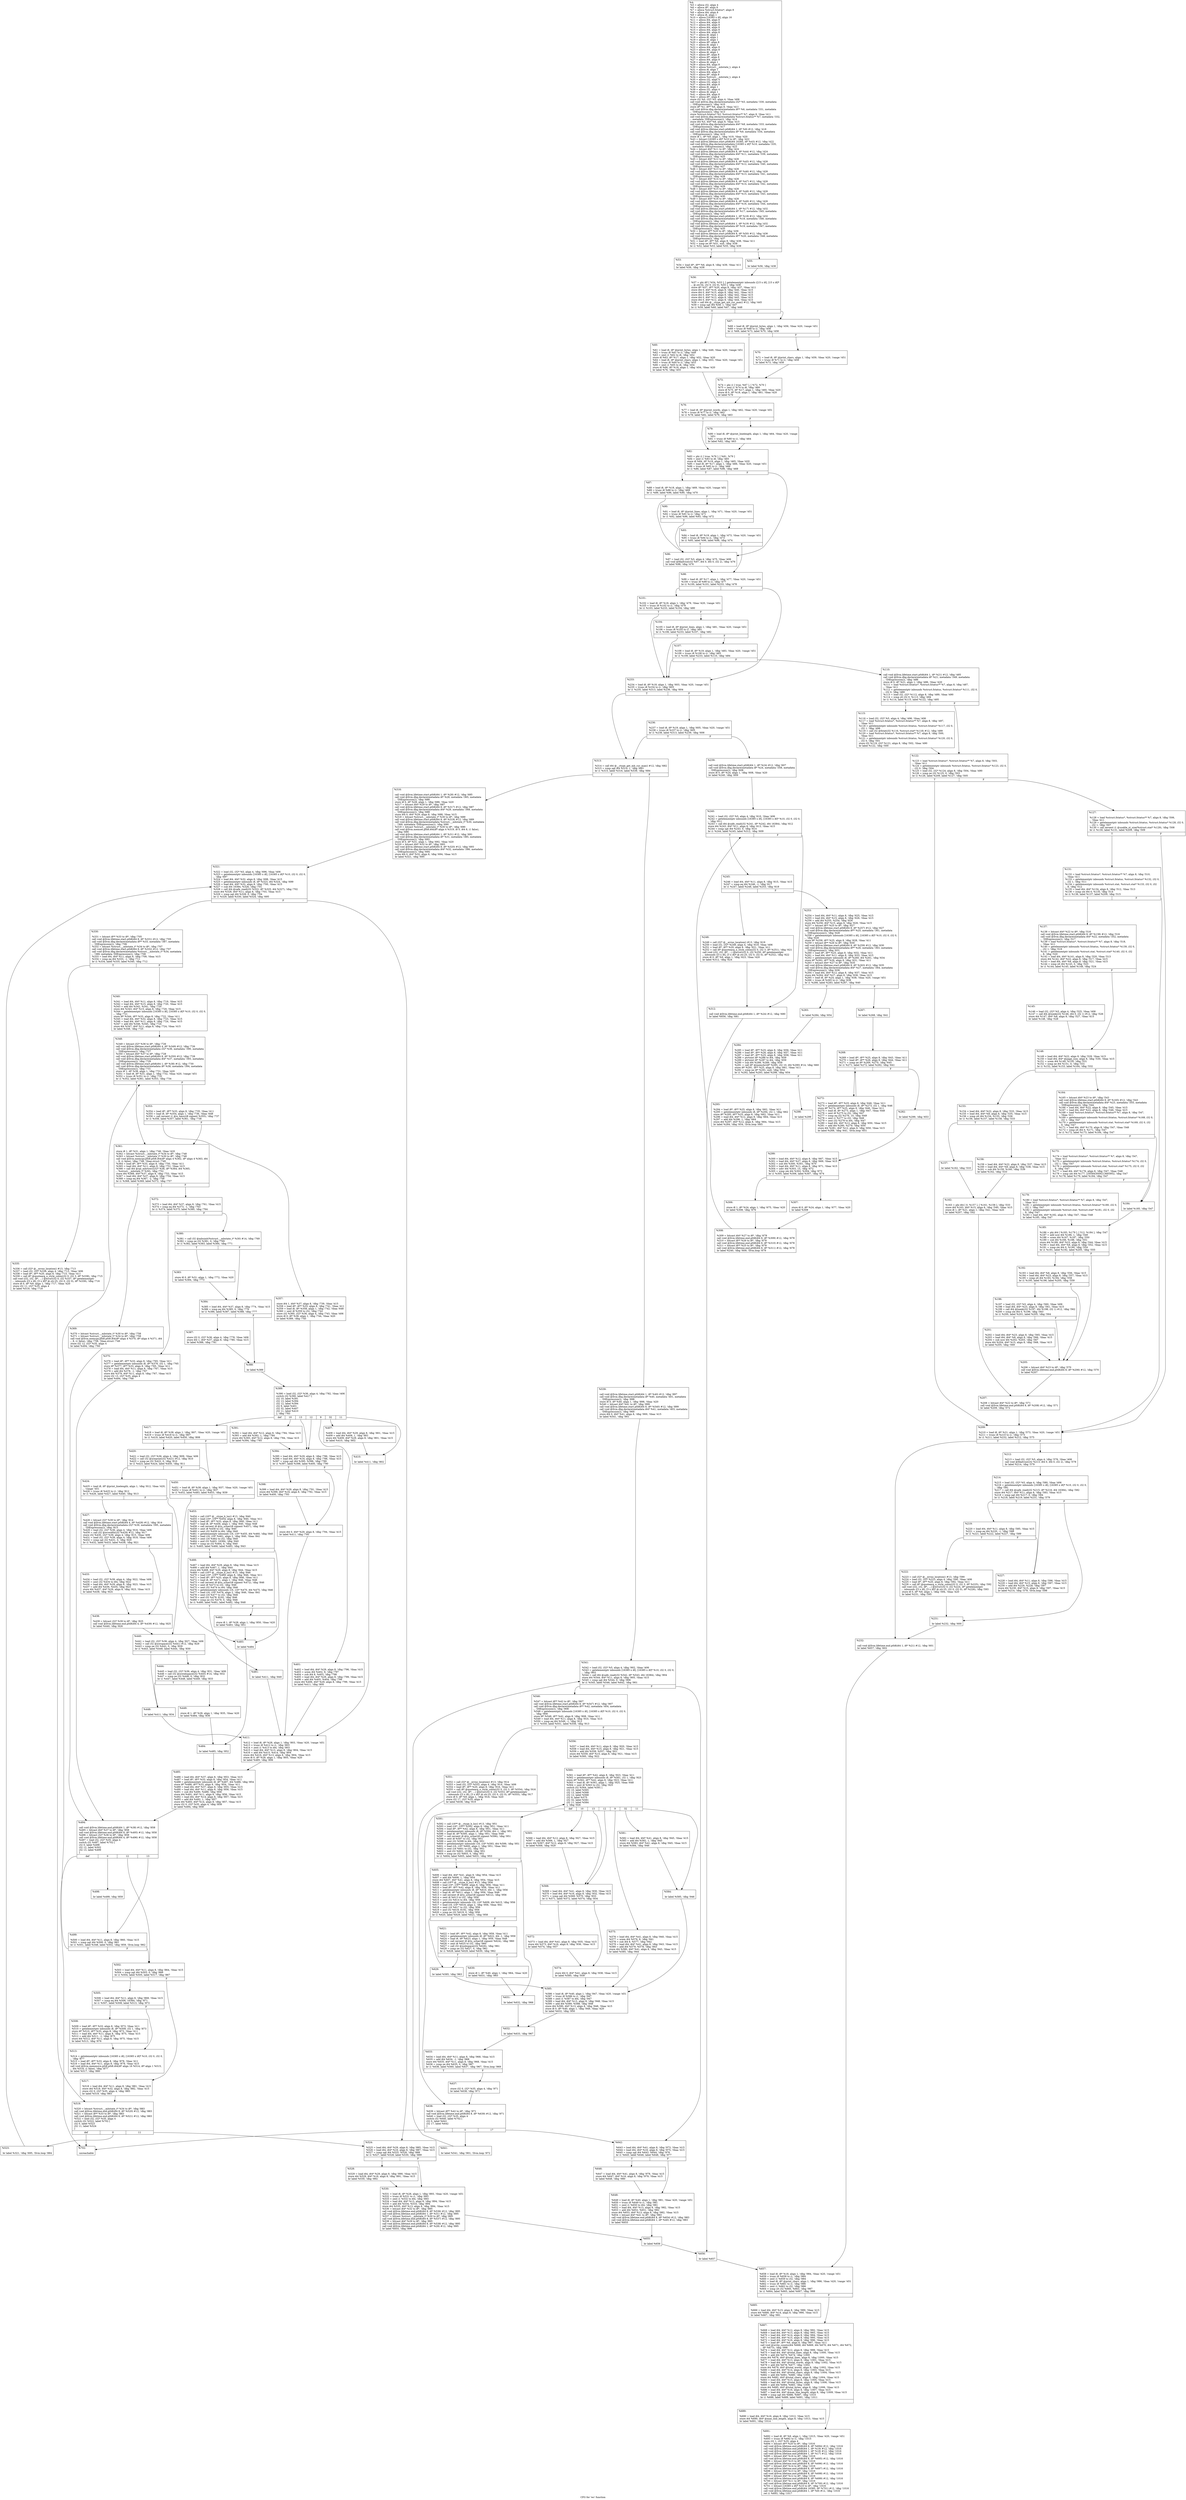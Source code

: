 digraph "CFG for 'wc' function" {
	label="CFG for 'wc' function";

	Node0x1b1ce10 [shape=record,label="{%4:\l  %5 = alloca i32, align 4\l  %6 = alloca i8*, align 8\l  %7 = alloca %struct.fstatus*, align 8\l  %8 = alloca i64, align 8\l  %9 = alloca i8, align 1\l  %10 = alloca [16385 x i8], align 16\l  %11 = alloca i64, align 8\l  %12 = alloca i64, align 8\l  %13 = alloca i64, align 8\l  %14 = alloca i64, align 8\l  %15 = alloca i64, align 8\l  %16 = alloca i64, align 8\l  %17 = alloca i8, align 1\l  %18 = alloca i8, align 1\l  %19 = alloca i8, align 1\l  %20 = alloca i8*, align 8\l  %21 = alloca i8, align 1\l  %22 = alloca i64, align 8\l  %23 = alloca i64, align 8\l  %24 = alloca i8, align 1\l  %25 = alloca i8*, align 8\l  %26 = alloca i8*, align 8\l  %27 = alloca i64, align 8\l  %28 = alloca i8, align 1\l  %29 = alloca i64, align 8\l  %30 = alloca %struct.__mbstate_t, align 4\l  %31 = alloca i8, align 1\l  %32 = alloca i64, align 8\l  %33 = alloca i8*, align 8\l  %34 = alloca %struct.__mbstate_t, align 4\l  %35 = alloca i32, align 4\l  %36 = alloca i32, align 4\l  %37 = alloca i64, align 8\l  %38 = alloca i8, align 1\l  %39 = alloca i32, align 4\l  %40 = alloca i8, align 1\l  %41 = alloca i64, align 8\l  %42 = alloca i8*, align 8\l  store i32 %0, i32* %5, align 4, !tbaa !406\l  call void @llvm.dbg.declare(metadata i32* %5, metadata !330, metadata\l... !DIExpression()), !dbg !410\l  store i8* %1, i8** %6, align 8, !tbaa !411\l  call void @llvm.dbg.declare(metadata i8** %6, metadata !331, metadata\l... !DIExpression()), !dbg !413\l  store %struct.fstatus* %2, %struct.fstatus** %7, align 8, !tbaa !411\l  call void @llvm.dbg.declare(metadata %struct.fstatus** %7, metadata !332,\l... metadata !DIExpression()), !dbg !414\l  store i64 %3, i64* %8, align 8, !tbaa !415\l  call void @llvm.dbg.declare(metadata i64* %8, metadata !333, metadata\l... !DIExpression()), !dbg !417\l  call void @llvm.lifetime.start.p0i8(i64 1, i8* %9) #12, !dbg !418\l  call void @llvm.dbg.declare(metadata i8* %9, metadata !334, metadata\l... !DIExpression()), !dbg !419\l  store i8 1, i8* %9, align 1, !dbg !419, !tbaa !420\l  %43 = bitcast [16385 x i8]* %10 to i8*, !dbg !422\l  call void @llvm.lifetime.start.p0i8(i64 16385, i8* %43) #12, !dbg !422\l  call void @llvm.dbg.declare(metadata [16385 x i8]* %10, metadata !335,\l... metadata !DIExpression()), !dbg !423\l  %44 = bitcast i64* %11 to i8*, !dbg !424\l  call void @llvm.lifetime.start.p0i8(i64 8, i8* %44) #12, !dbg !424\l  call void @llvm.dbg.declare(metadata i64* %11, metadata !339, metadata\l... !DIExpression()), !dbg !425\l  %45 = bitcast i64* %12 to i8*, !dbg !426\l  call void @llvm.lifetime.start.p0i8(i64 8, i8* %45) #12, !dbg !426\l  call void @llvm.dbg.declare(metadata i64* %12, metadata !340, metadata\l... !DIExpression()), !dbg !427\l  %46 = bitcast i64* %13 to i8*, !dbg !426\l  call void @llvm.lifetime.start.p0i8(i64 8, i8* %46) #12, !dbg !426\l  call void @llvm.dbg.declare(metadata i64* %13, metadata !341, metadata\l... !DIExpression()), !dbg !428\l  %47 = bitcast i64* %14 to i8*, !dbg !426\l  call void @llvm.lifetime.start.p0i8(i64 8, i8* %47) #12, !dbg !426\l  call void @llvm.dbg.declare(metadata i64* %14, metadata !342, metadata\l... !DIExpression()), !dbg !429\l  %48 = bitcast i64* %15 to i8*, !dbg !426\l  call void @llvm.lifetime.start.p0i8(i64 8, i8* %48) #12, !dbg !426\l  call void @llvm.dbg.declare(metadata i64* %15, metadata !343, metadata\l... !DIExpression()), !dbg !430\l  %49 = bitcast i64* %16 to i8*, !dbg !426\l  call void @llvm.lifetime.start.p0i8(i64 8, i8* %49) #12, !dbg !426\l  call void @llvm.dbg.declare(metadata i64* %16, metadata !344, metadata\l... !DIExpression()), !dbg !431\l  call void @llvm.lifetime.start.p0i8(i64 1, i8* %17) #12, !dbg !432\l  call void @llvm.dbg.declare(metadata i8* %17, metadata !345, metadata\l... !DIExpression()), !dbg !433\l  call void @llvm.lifetime.start.p0i8(i64 1, i8* %18) #12, !dbg !432\l  call void @llvm.dbg.declare(metadata i8* %18, metadata !346, metadata\l... !DIExpression()), !dbg !434\l  call void @llvm.lifetime.start.p0i8(i64 1, i8* %19) #12, !dbg !432\l  call void @llvm.dbg.declare(metadata i8* %19, metadata !347, metadata\l... !DIExpression()), !dbg !435\l  %50 = bitcast i8** %20 to i8*, !dbg !436\l  call void @llvm.lifetime.start.p0i8(i64 8, i8* %50) #12, !dbg !436\l  call void @llvm.dbg.declare(metadata i8** %20, metadata !348, metadata\l... !DIExpression()), !dbg !437\l  %51 = load i8*, i8** %6, align 8, !dbg !438, !tbaa !411\l  %52 = icmp ne i8* %51, null, !dbg !438\l  br i1 %52, label %53, label %55, !dbg !438\l|{<s0>T|<s1>F}}"];
	Node0x1b1ce10:s0 -> Node0x1b1e080;
	Node0x1b1ce10:s1 -> Node0x1b1e0d0;
	Node0x1b1e080 [shape=record,label="{%53:\l\l  %54 = load i8*, i8** %6, align 8, !dbg !439, !tbaa !411\l  br label %56, !dbg !438\l}"];
	Node0x1b1e080 -> Node0x1b1e120;
	Node0x1b1e0d0 [shape=record,label="{%55:\l\l  br label %56, !dbg !438\l}"];
	Node0x1b1e0d0 -> Node0x1b1e120;
	Node0x1b1e120 [shape=record,label="{%56:\l\l  %57 = phi i8* [ %54, %53 ], [ getelementptr inbounds ([15 x i8], [15 x i8]*\l... @.str.54, i32 0, i32 0), %55 ], !dbg !438\l  store i8* %57, i8** %20, align 8, !dbg !437, !tbaa !411\l  store i64 0, i64* %16, align 8, !dbg !440, !tbaa !415\l  store i64 0, i64* %15, align 8, !dbg !441, !tbaa !415\l  store i64 0, i64* %14, align 8, !dbg !442, !tbaa !415\l  store i64 0, i64* %13, align 8, !dbg !443, !tbaa !415\l  store i64 0, i64* %12, align 8, !dbg !444, !tbaa !415\l  %58 = call i64 @__ctype_get_mb_cur_max() #12, !dbg !445\l  %59 = icmp ugt i64 %58, 1, !dbg !447\l  br i1 %59, label %60, label %67, !dbg !448\l|{<s0>T|<s1>F}}"];
	Node0x1b1e120:s0 -> Node0x1b1e170;
	Node0x1b1e120:s1 -> Node0x1b1e1c0;
	Node0x1b1e170 [shape=record,label="{%60:\l\l  %61 = load i8, i8* @print_bytes, align 1, !dbg !449, !tbaa !420, !range !451\l  %62 = trunc i8 %61 to i1, !dbg !449\l  %63 = zext i1 %62 to i8, !dbg !452\l  store i8 %63, i8* %17, align 1, !dbg !452, !tbaa !420\l  %64 = load i8, i8* @print_chars, align 1, !dbg !453, !tbaa !420, !range !451\l  %65 = trunc i8 %64 to i1, !dbg !453\l  %66 = zext i1 %65 to i8, !dbg !454\l  store i8 %66, i8* %18, align 1, !dbg !454, !tbaa !420\l  br label %76, !dbg !455\l}"];
	Node0x1b1e170 -> Node0x1b1e2b0;
	Node0x1b1e1c0 [shape=record,label="{%67:\l\l  %68 = load i8, i8* @print_bytes, align 1, !dbg !456, !tbaa !420, !range !451\l  %69 = trunc i8 %68 to i1, !dbg !456\l  br i1 %69, label %73, label %70, !dbg !458\l|{<s0>T|<s1>F}}"];
	Node0x1b1e1c0:s0 -> Node0x1b1e260;
	Node0x1b1e1c0:s1 -> Node0x1b1e210;
	Node0x1b1e210 [shape=record,label="{%70:\l\l  %71 = load i8, i8* @print_chars, align 1, !dbg !459, !tbaa !420, !range !451\l  %72 = trunc i8 %71 to i1, !dbg !459\l  br label %73, !dbg !458\l}"];
	Node0x1b1e210 -> Node0x1b1e260;
	Node0x1b1e260 [shape=record,label="{%73:\l\l  %74 = phi i1 [ true, %67 ], [ %72, %70 ]\l  %75 = zext i1 %74 to i8, !dbg !460\l  store i8 %75, i8* %17, align 1, !dbg !460, !tbaa !420\l  store i8 0, i8* %18, align 1, !dbg !461, !tbaa !420\l  br label %76\l}"];
	Node0x1b1e260 -> Node0x1b1e2b0;
	Node0x1b1e2b0 [shape=record,label="{%76:\l\l  %77 = load i8, i8* @print_words, align 1, !dbg !462, !tbaa !420, !range !451\l  %78 = trunc i8 %77 to i1, !dbg !462\l  br i1 %78, label %82, label %79, !dbg !463\l|{<s0>T|<s1>F}}"];
	Node0x1b1e2b0:s0 -> Node0x1b1e350;
	Node0x1b1e2b0:s1 -> Node0x1b1e300;
	Node0x1b1e300 [shape=record,label="{%79:\l\l  %80 = load i8, i8* @print_linelength, align 1, !dbg !464, !tbaa !420, !range\l... !451\l  %81 = trunc i8 %80 to i1, !dbg !464\l  br label %82, !dbg !463\l}"];
	Node0x1b1e300 -> Node0x1b1e350;
	Node0x1b1e350 [shape=record,label="{%82:\l\l  %83 = phi i1 [ true, %76 ], [ %81, %79 ]\l  %84 = zext i1 %83 to i8, !dbg !465\l  store i8 %84, i8* %19, align 1, !dbg !465, !tbaa !420\l  %85 = load i8, i8* %17, align 1, !dbg !466, !tbaa !420, !range !451\l  %86 = trunc i8 %85 to i1, !dbg !466\l  br i1 %86, label %87, label %96, !dbg !468\l|{<s0>T|<s1>F}}"];
	Node0x1b1e350:s0 -> Node0x1b1e3a0;
	Node0x1b1e350:s1 -> Node0x1b1e490;
	Node0x1b1e3a0 [shape=record,label="{%87:\l\l  %88 = load i8, i8* %18, align 1, !dbg !469, !tbaa !420, !range !451\l  %89 = trunc i8 %88 to i1, !dbg !469\l  br i1 %89, label %96, label %90, !dbg !470\l|{<s0>T|<s1>F}}"];
	Node0x1b1e3a0:s0 -> Node0x1b1e490;
	Node0x1b1e3a0:s1 -> Node0x1b1e3f0;
	Node0x1b1e3f0 [shape=record,label="{%90:\l\l  %91 = load i8, i8* @print_lines, align 1, !dbg !471, !tbaa !420, !range !451\l  %92 = trunc i8 %91 to i1, !dbg !471\l  br i1 %92, label %96, label %93, !dbg !472\l|{<s0>T|<s1>F}}"];
	Node0x1b1e3f0:s0 -> Node0x1b1e490;
	Node0x1b1e3f0:s1 -> Node0x1b1e440;
	Node0x1b1e440 [shape=record,label="{%93:\l\l  %94 = load i8, i8* %19, align 1, !dbg !473, !tbaa !420, !range !451\l  %95 = trunc i8 %94 to i1, !dbg !473\l  br i1 %95, label %96, label %98, !dbg !474\l|{<s0>T|<s1>F}}"];
	Node0x1b1e440:s0 -> Node0x1b1e490;
	Node0x1b1e440:s1 -> Node0x1b1e4e0;
	Node0x1b1e490 [shape=record,label="{%96:\l\l  %97 = load i32, i32* %5, align 4, !dbg !475, !tbaa !406\l  call void @fdadvise(i32 %97, i64 0, i64 0, i32 2), !dbg !476\l  br label %98, !dbg !476\l}"];
	Node0x1b1e490 -> Node0x1b1e4e0;
	Node0x1b1e4e0 [shape=record,label="{%98:\l\l  %99 = load i8, i8* %17, align 1, !dbg !477, !tbaa !420, !range !451\l  %100 = trunc i8 %99 to i1, !dbg !477\l  br i1 %100, label %101, label %233, !dbg !478\l|{<s0>T|<s1>F}}"];
	Node0x1b1e4e0:s0 -> Node0x1b1e530;
	Node0x1b1e4e0:s1 -> Node0x1b1ef80;
	Node0x1b1e530 [shape=record,label="{%101:\l\l  %102 = load i8, i8* %18, align 1, !dbg !479, !tbaa !420, !range !451\l  %103 = trunc i8 %102 to i1, !dbg !479\l  br i1 %103, label %233, label %104, !dbg !480\l|{<s0>T|<s1>F}}"];
	Node0x1b1e530:s0 -> Node0x1b1ef80;
	Node0x1b1e530:s1 -> Node0x1b1e580;
	Node0x1b1e580 [shape=record,label="{%104:\l\l  %105 = load i8, i8* @print_lines, align 1, !dbg !481, !tbaa !420, !range !451\l  %106 = trunc i8 %105 to i1, !dbg !481\l  br i1 %106, label %233, label %107, !dbg !482\l|{<s0>T|<s1>F}}"];
	Node0x1b1e580:s0 -> Node0x1b1ef80;
	Node0x1b1e580:s1 -> Node0x1b1e5d0;
	Node0x1b1e5d0 [shape=record,label="{%107:\l\l  %108 = load i8, i8* %19, align 1, !dbg !483, !tbaa !420, !range !451\l  %109 = trunc i8 %108 to i1, !dbg !483\l  br i1 %109, label %233, label %110, !dbg !484\l|{<s0>T|<s1>F}}"];
	Node0x1b1e5d0:s0 -> Node0x1b1ef80;
	Node0x1b1e5d0:s1 -> Node0x1b1e620;
	Node0x1b1e620 [shape=record,label="{%110:\l\l  call void @llvm.lifetime.start.p0i8(i64 1, i8* %21) #12, !dbg !485\l  call void @llvm.dbg.declare(metadata i8* %21, metadata !349, metadata\l... !DIExpression()), !dbg !486\l  store i8 0, i8* %21, align 1, !dbg !486, !tbaa !420\l  %111 = load %struct.fstatus*, %struct.fstatus** %7, align 8, !dbg !487,\l... !tbaa !411\l  %112 = getelementptr inbounds %struct.fstatus, %struct.fstatus* %111, i32 0,\l... i32 0, !dbg !489\l  %113 = load i32, i32* %112, align 8, !dbg !489, !tbaa !490\l  %114 = icmp slt i32 0, %113, !dbg !494\l  br i1 %114, label %115, label %122, !dbg !495\l|{<s0>T|<s1>F}}"];
	Node0x1b1e620:s0 -> Node0x1b1e670;
	Node0x1b1e620:s1 -> Node0x1b1e6c0;
	Node0x1b1e670 [shape=record,label="{%115:\l\l  %116 = load i32, i32* %5, align 4, !dbg !496, !tbaa !406\l  %117 = load %struct.fstatus*, %struct.fstatus** %7, align 8, !dbg !497,\l... !tbaa !411\l  %118 = getelementptr inbounds %struct.fstatus, %struct.fstatus* %117, i32 0,\l... i32 1, !dbg !498\l  %119 = call i32 @fstat(i32 %116, %struct.stat* %118) #12, !dbg !499\l  %120 = load %struct.fstatus*, %struct.fstatus** %7, align 8, !dbg !500,\l... !tbaa !411\l  %121 = getelementptr inbounds %struct.fstatus, %struct.fstatus* %120, i32 0,\l... i32 0, !dbg !501\l  store i32 %119, i32* %121, align 8, !dbg !502, !tbaa !490\l  br label %122, !dbg !500\l}"];
	Node0x1b1e670 -> Node0x1b1e6c0;
	Node0x1b1e6c0 [shape=record,label="{%122:\l\l  %123 = load %struct.fstatus*, %struct.fstatus** %7, align 8, !dbg !503,\l... !tbaa !411\l  %124 = getelementptr inbounds %struct.fstatus, %struct.fstatus* %123, i32 0,\l... i32 0, !dbg !504\l  %125 = load i32, i32* %124, align 8, !dbg !504, !tbaa !490\l  %126 = icmp ne i32 %125, 0, !dbg !503\l  br i1 %126, label %209, label %127, !dbg !505\l|{<s0>T|<s1>F}}"];
	Node0x1b1e6c0:s0 -> Node0x1b1ed00;
	Node0x1b1e6c0:s1 -> Node0x1b1e710;
	Node0x1b1e710 [shape=record,label="{%127:\l\l  %128 = load %struct.fstatus*, %struct.fstatus** %7, align 8, !dbg !506,\l... !tbaa !411\l  %129 = getelementptr inbounds %struct.fstatus, %struct.fstatus* %128, i32 0,\l... i32 1, !dbg !507\l  %130 = call zeroext i1 @usable_st_size(%struct.stat* %129), !dbg !508\l  br i1 %130, label %131, label %209, !dbg !509\l|{<s0>T|<s1>F}}"];
	Node0x1b1e710:s0 -> Node0x1b1e760;
	Node0x1b1e710:s1 -> Node0x1b1ed00;
	Node0x1b1e760 [shape=record,label="{%131:\l\l  %132 = load %struct.fstatus*, %struct.fstatus** %7, align 8, !dbg !510,\l... !tbaa !411\l  %133 = getelementptr inbounds %struct.fstatus, %struct.fstatus* %132, i32 0,\l... i32 1, !dbg !511\l  %134 = getelementptr inbounds %struct.stat, %struct.stat* %133, i32 0, i32\l... 8, !dbg !512\l  %135 = load i64, i64* %134, align 8, !dbg !512, !tbaa !513\l  %136 = icmp sle i64 0, %135, !dbg !514\l  br i1 %136, label %137, label %209, !dbg !515\l|{<s0>T|<s1>F}}"];
	Node0x1b1e760:s0 -> Node0x1b1e7b0;
	Node0x1b1e760:s1 -> Node0x1b1ed00;
	Node0x1b1e7b0 [shape=record,label="{%137:\l\l  %138 = bitcast i64* %22 to i8*, !dbg !516\l  call void @llvm.lifetime.start.p0i8(i64 8, i8* %138) #12, !dbg !516\l  call void @llvm.dbg.declare(metadata i64* %22, metadata !352, metadata\l... !DIExpression()), !dbg !517\l  %139 = load %struct.fstatus*, %struct.fstatus** %7, align 8, !dbg !518,\l... !tbaa !411\l  %140 = getelementptr inbounds %struct.fstatus, %struct.fstatus* %139, i32 0,\l... i32 1, !dbg !519\l  %141 = getelementptr inbounds %struct.stat, %struct.stat* %140, i32 0, i32\l... 8, !dbg !520\l  %142 = load i64, i64* %141, align 8, !dbg !520, !tbaa !513\l  store i64 %142, i64* %22, align 8, !dbg !517, !tbaa !415\l  %143 = load i64, i64* %8, align 8, !dbg !521, !tbaa !415\l  %144 = icmp slt i64 %143, 0, !dbg !523\l  br i1 %144, label %145, label %148, !dbg !524\l|{<s0>T|<s1>F}}"];
	Node0x1b1e7b0:s0 -> Node0x1b1e800;
	Node0x1b1e7b0:s1 -> Node0x1b1e850;
	Node0x1b1e800 [shape=record,label="{%145:\l\l  %146 = load i32, i32* %5, align 4, !dbg !525, !tbaa !406\l  %147 = call i64 @lseek(i32 %146, i64 0, i32 1) #12, !dbg !526\l  store i64 %147, i64* %8, align 8, !dbg !527, !tbaa !415\l  br label %148, !dbg !528\l}"];
	Node0x1b1e800 -> Node0x1b1e850;
	Node0x1b1e850 [shape=record,label="{%148:\l\l  %149 = load i64, i64* %22, align 8, !dbg !529, !tbaa !415\l  %150 = load i64, i64* @page_size, align 8, !dbg !530, !tbaa !415\l  %151 = urem i64 %149, %150, !dbg !531\l  %152 = icmp ne i64 %151, 0, !dbg !531\l  br i1 %152, label %153, label %164, !dbg !532\l|{<s0>T|<s1>F}}"];
	Node0x1b1e850:s0 -> Node0x1b1e8a0;
	Node0x1b1e850:s1 -> Node0x1b1e9e0;
	Node0x1b1e8a0 [shape=record,label="{%153:\l\l  %154 = load i64, i64* %22, align 8, !dbg !533, !tbaa !415\l  %155 = load i64, i64* %8, align 8, !dbg !535, !tbaa !415\l  %156 = icmp ult i64 %154, %155, !dbg !536\l  br i1 %156, label %157, label %158, !dbg !533\l|{<s0>T|<s1>F}}"];
	Node0x1b1e8a0:s0 -> Node0x1b1e8f0;
	Node0x1b1e8a0:s1 -> Node0x1b1e940;
	Node0x1b1e8f0 [shape=record,label="{%157:\l\l  br label %162, !dbg !533\l}"];
	Node0x1b1e8f0 -> Node0x1b1e990;
	Node0x1b1e940 [shape=record,label="{%158:\l\l  %159 = load i64, i64* %22, align 8, !dbg !537, !tbaa !415\l  %160 = load i64, i64* %8, align 8, !dbg !538, !tbaa !415\l  %161 = sub i64 %159, %160, !dbg !539\l  br label %162, !dbg !533\l}"];
	Node0x1b1e940 -> Node0x1b1e990;
	Node0x1b1e990 [shape=record,label="{%162:\l\l  %163 = phi i64 [ 0, %157 ], [ %161, %158 ], !dbg !533\l  store i64 %163, i64* %15, align 8, !dbg !540, !tbaa !415\l  store i8 1, i8* %21, align 1, !dbg !541, !tbaa !420\l  br label %207, !dbg !542\l}"];
	Node0x1b1e990 -> Node0x1b1ecb0;
	Node0x1b1e9e0 [shape=record,label="{%164:\l\l  %165 = bitcast i64* %23 to i8*, !dbg !543\l  call void @llvm.lifetime.start.p0i8(i64 8, i8* %165) #12, !dbg !543\l  call void @llvm.dbg.declare(metadata i64* %23, metadata !355, metadata\l... !DIExpression()), !dbg !544\l  %166 = load i64, i64* %22, align 8, !dbg !545, !tbaa !415\l  %167 = load i64, i64* %22, align 8, !dbg !546, !tbaa !415\l  %168 = load %struct.fstatus*, %struct.fstatus** %7, align 8, !dbg !547,\l... !tbaa !411\l  %169 = getelementptr inbounds %struct.fstatus, %struct.fstatus* %168, i32 0,\l... i32 1, !dbg !547\l  %170 = getelementptr inbounds %struct.stat, %struct.stat* %169, i32 0, i32\l... 9, !dbg !547\l  %171 = load i64, i64* %170, align 8, !dbg !547, !tbaa !548\l  %172 = icmp slt i64 0, %171, !dbg !547\l  br i1 %172, label %173, label %184, !dbg !547\l|{<s0>T|<s1>F}}"];
	Node0x1b1e9e0:s0 -> Node0x1b1ea30;
	Node0x1b1e9e0:s1 -> Node0x1b1ead0;
	Node0x1b1ea30 [shape=record,label="{%173:\l\l  %174 = load %struct.fstatus*, %struct.fstatus** %7, align 8, !dbg !547,\l... !tbaa !411\l  %175 = getelementptr inbounds %struct.fstatus, %struct.fstatus* %174, i32 0,\l... i32 1, !dbg !547\l  %176 = getelementptr inbounds %struct.stat, %struct.stat* %175, i32 0, i32\l... 9, !dbg !547\l  %177 = load i64, i64* %176, align 8, !dbg !547, !tbaa !548\l  %178 = icmp ule i64 %177, 2305843009213693952, !dbg !547\l  br i1 %178, label %179, label %184, !dbg !547\l|{<s0>T|<s1>F}}"];
	Node0x1b1ea30:s0 -> Node0x1b1ea80;
	Node0x1b1ea30:s1 -> Node0x1b1ead0;
	Node0x1b1ea80 [shape=record,label="{%179:\l\l  %180 = load %struct.fstatus*, %struct.fstatus** %7, align 8, !dbg !547,\l... !tbaa !411\l  %181 = getelementptr inbounds %struct.fstatus, %struct.fstatus* %180, i32 0,\l... i32 1, !dbg !547\l  %182 = getelementptr inbounds %struct.stat, %struct.stat* %181, i32 0, i32\l... 9, !dbg !547\l  %183 = load i64, i64* %182, align 8, !dbg !547, !tbaa !548\l  br label %185, !dbg !547\l}"];
	Node0x1b1ea80 -> Node0x1b1eb20;
	Node0x1b1ead0 [shape=record,label="{%184:\l\l  br label %185, !dbg !547\l}"];
	Node0x1b1ead0 -> Node0x1b1eb20;
	Node0x1b1eb20 [shape=record,label="{%185:\l\l  %186 = phi i64 [ %183, %179 ], [ 512, %184 ], !dbg !547\l  %187 = add nsw i64 %186, 1, !dbg !549\l  %188 = urem i64 %167, %187, !dbg !550\l  %189 = sub i64 %166, %188, !dbg !551\l  store i64 %189, i64* %23, align 8, !dbg !544, !tbaa !415\l  %190 = load i64, i64* %8, align 8, !dbg !552, !tbaa !415\l  %191 = icmp sle i64 0, %190, !dbg !554\l  br i1 %191, label %192, label %205, !dbg !555\l|{<s0>T|<s1>F}}"];
	Node0x1b1eb20:s0 -> Node0x1b1eb70;
	Node0x1b1eb20:s1 -> Node0x1b1ec60;
	Node0x1b1eb70 [shape=record,label="{%192:\l\l  %193 = load i64, i64* %8, align 8, !dbg !556, !tbaa !415\l  %194 = load i64, i64* %23, align 8, !dbg !557, !tbaa !415\l  %195 = icmp slt i64 %193, %194, !dbg !558\l  br i1 %195, label %196, label %205, !dbg !559\l|{<s0>T|<s1>F}}"];
	Node0x1b1eb70:s0 -> Node0x1b1ebc0;
	Node0x1b1eb70:s1 -> Node0x1b1ec60;
	Node0x1b1ebc0 [shape=record,label="{%196:\l\l  %197 = load i32, i32* %5, align 4, !dbg !560, !tbaa !406\l  %198 = load i64, i64* %23, align 8, !dbg !561, !tbaa !415\l  %199 = call i64 @lseek(i32 %197, i64 %198, i32 1) #12, !dbg !562\l  %200 = icmp sle i64 0, %199, !dbg !563\l  br i1 %200, label %201, label %205, !dbg !564\l|{<s0>T|<s1>F}}"];
	Node0x1b1ebc0:s0 -> Node0x1b1ec10;
	Node0x1b1ebc0:s1 -> Node0x1b1ec60;
	Node0x1b1ec10 [shape=record,label="{%201:\l\l  %202 = load i64, i64* %23, align 8, !dbg !565, !tbaa !415\l  %203 = load i64, i64* %8, align 8, !dbg !566, !tbaa !415\l  %204 = sub nsw i64 %202, %203, !dbg !567\l  store i64 %204, i64* %15, align 8, !dbg !568, !tbaa !415\l  br label %205, !dbg !569\l}"];
	Node0x1b1ec10 -> Node0x1b1ec60;
	Node0x1b1ec60 [shape=record,label="{%205:\l\l  %206 = bitcast i64* %23 to i8*, !dbg !570\l  call void @llvm.lifetime.end.p0i8(i64 8, i8* %206) #12, !dbg !570\l  br label %207\l}"];
	Node0x1b1ec60 -> Node0x1b1ecb0;
	Node0x1b1ecb0 [shape=record,label="{%207:\l\l  %208 = bitcast i64* %22 to i8*, !dbg !571\l  call void @llvm.lifetime.end.p0i8(i64 8, i8* %208) #12, !dbg !571\l  br label %209, !dbg !572\l}"];
	Node0x1b1ecb0 -> Node0x1b1ed00;
	Node0x1b1ed00 [shape=record,label="{%209:\l\l  %210 = load i8, i8* %21, align 1, !dbg !573, !tbaa !420, !range !451\l  %211 = trunc i8 %210 to i1, !dbg !573\l  br i1 %211, label %232, label %212, !dbg !575\l|{<s0>T|<s1>F}}"];
	Node0x1b1ed00:s0 -> Node0x1b1ef30;
	Node0x1b1ed00:s1 -> Node0x1b1ed50;
	Node0x1b1ed50 [shape=record,label="{%212:\l\l  %213 = load i32, i32* %5, align 4, !dbg !576, !tbaa !406\l  call void @fdadvise(i32 %213, i64 0, i64 0, i32 2), !dbg !578\l  br label %214, !dbg !579\l}"];
	Node0x1b1ed50 -> Node0x1b1eda0;
	Node0x1b1eda0 [shape=record,label="{%214:\l\l  %215 = load i32, i32* %5, align 4, !dbg !580, !tbaa !406\l  %216 = getelementptr inbounds [16385 x i8], [16385 x i8]* %10, i32 0, i32 0,\l... !dbg !581\l  %217 = call i64 @safe_read(i32 %215, i8* %216, i64 16384), !dbg !582\l  store i64 %217, i64* %11, align 8, !dbg !583, !tbaa !415\l  %218 = icmp ugt i64 %217, 0, !dbg !584\l  br i1 %218, label %219, label %231, !dbg !579\l|{<s0>T|<s1>F}}"];
	Node0x1b1eda0:s0 -> Node0x1b1edf0;
	Node0x1b1eda0:s1 -> Node0x1b1eee0;
	Node0x1b1edf0 [shape=record,label="{%219:\l\l  %220 = load i64, i64* %11, align 8, !dbg !585, !tbaa !415\l  %221 = icmp eq i64 %220, -1, !dbg !588\l  br i1 %221, label %222, label %227, !dbg !589\l|{<s0>T|<s1>F}}"];
	Node0x1b1edf0:s0 -> Node0x1b1ee40;
	Node0x1b1edf0:s1 -> Node0x1b1ee90;
	Node0x1b1ee40 [shape=record,label="{%222:\l\l  %223 = call i32* @__errno_location() #13, !dbg !590\l  %224 = load i32, i32* %223, align 4, !dbg !590, !tbaa !406\l  %225 = load i8*, i8** %20, align 8, !dbg !592, !tbaa !411\l  %226 = call i8* @quotearg_n_style_colon(i32 0, i32 3, i8* %225), !dbg !592\l  call void (i32, i32, i8*, ...) @error(i32 0, i32 %224, i8* getelementptr\l... inbounds ([3 x i8], [3 x i8]* @.str.25, i32 0, i32 0), i8* %226), !dbg !593\l  store i8 0, i8* %9, align 1, !dbg !594, !tbaa !420\l  br label %231, !dbg !595\l}"];
	Node0x1b1ee40 -> Node0x1b1eee0;
	Node0x1b1ee90 [shape=record,label="{%227:\l\l  %228 = load i64, i64* %11, align 8, !dbg !596, !tbaa !415\l  %229 = load i64, i64* %15, align 8, !dbg !597, !tbaa !415\l  %230 = add i64 %229, %228, !dbg !597\l  store i64 %230, i64* %15, align 8, !dbg !597, !tbaa !415\l  br label %214, !dbg !579, !llvm.loop !598\l}"];
	Node0x1b1ee90 -> Node0x1b1eda0;
	Node0x1b1eee0 [shape=record,label="{%231:\l\l  br label %232, !dbg !600\l}"];
	Node0x1b1eee0 -> Node0x1b1ef30;
	Node0x1b1ef30 [shape=record,label="{%232:\l\l  call void @llvm.lifetime.end.p0i8(i64 1, i8* %21) #12, !dbg !601\l  br label %657, !dbg !602\l}"];
	Node0x1b1ef30 -> Node0x1b21140;
	Node0x1b1ef80 [shape=record,label="{%233:\l\l  %234 = load i8, i8* %18, align 1, !dbg !603, !tbaa !420, !range !451\l  %235 = trunc i8 %234 to i1, !dbg !603\l  br i1 %235, label %313, label %236, !dbg !604\l|{<s0>T|<s1>F}}"];
	Node0x1b1ef80:s0 -> Node0x1b1f5c0;
	Node0x1b1ef80:s1 -> Node0x1b1efd0;
	Node0x1b1efd0 [shape=record,label="{%236:\l\l  %237 = load i8, i8* %19, align 1, !dbg !605, !tbaa !420, !range !451\l  %238 = trunc i8 %237 to i1, !dbg !605\l  br i1 %238, label %313, label %239, !dbg !606\l|{<s0>T|<s1>F}}"];
	Node0x1b1efd0:s0 -> Node0x1b1f5c0;
	Node0x1b1efd0:s1 -> Node0x1b1f020;
	Node0x1b1f020 [shape=record,label="{%239:\l\l  call void @llvm.lifetime.start.p0i8(i64 1, i8* %24) #12, !dbg !607\l  call void @llvm.dbg.declare(metadata i8* %24, metadata !358, metadata\l... !DIExpression()), !dbg !608\l  store i8 0, i8* %24, align 1, !dbg !608, !tbaa !420\l  br label %240, !dbg !609\l}"];
	Node0x1b1f020 -> Node0x1b1f070;
	Node0x1b1f070 [shape=record,label="{%240:\l\l  %241 = load i32, i32* %5, align 4, !dbg !610, !tbaa !406\l  %242 = getelementptr inbounds [16385 x i8], [16385 x i8]* %10, i32 0, i32 0,\l... !dbg !611\l  %243 = call i64 @safe_read(i32 %241, i8* %242, i64 16384), !dbg !612\l  store i64 %243, i64* %11, align 8, !dbg !613, !tbaa !415\l  %244 = icmp ugt i64 %243, 0, !dbg !614\l  br i1 %244, label %245, label %312, !dbg !609\l|{<s0>T|<s1>F}}"];
	Node0x1b1f070:s0 -> Node0x1b1f0c0;
	Node0x1b1f070:s1 -> Node0x1b1f570;
	Node0x1b1f0c0 [shape=record,label="{%245:\l\l  %246 = load i64, i64* %11, align 8, !dbg !615, !tbaa !415\l  %247 = icmp eq i64 %246, -1, !dbg !617\l  br i1 %247, label %248, label %253, !dbg !618\l|{<s0>T|<s1>F}}"];
	Node0x1b1f0c0:s0 -> Node0x1b1f110;
	Node0x1b1f0c0:s1 -> Node0x1b1f160;
	Node0x1b1f110 [shape=record,label="{%248:\l\l  %249 = call i32* @__errno_location() #13, !dbg !619\l  %250 = load i32, i32* %249, align 4, !dbg !619, !tbaa !406\l  %251 = load i8*, i8** %20, align 8, !dbg !621, !tbaa !411\l  %252 = call i8* @quotearg_n_style_colon(i32 0, i32 3, i8* %251), !dbg !621\l  call void (i32, i32, i8*, ...) @error(i32 0, i32 %250, i8* getelementptr\l... inbounds ([3 x i8], [3 x i8]* @.str.25, i32 0, i32 0), i8* %252), !dbg !622\l  store i8 0, i8* %9, align 1, !dbg !623, !tbaa !420\l  br label %312, !dbg !624\l}"];
	Node0x1b1f110 -> Node0x1b1f570;
	Node0x1b1f160 [shape=record,label="{%253:\l\l  %254 = load i64, i64* %11, align 8, !dbg !625, !tbaa !415\l  %255 = load i64, i64* %15, align 8, !dbg !626, !tbaa !415\l  %256 = add i64 %255, %254, !dbg !626\l  store i64 %256, i64* %15, align 8, !dbg !626, !tbaa !415\l  %257 = bitcast i8** %25 to i8*, !dbg !627\l  call void @llvm.lifetime.start.p0i8(i64 8, i8* %257) #12, !dbg !627\l  call void @llvm.dbg.declare(metadata i8** %25, metadata !361, metadata\l... !DIExpression()), !dbg !628\l  %258 = getelementptr inbounds [16385 x i8], [16385 x i8]* %10, i32 0, i32 0,\l... !dbg !629\l  store i8* %258, i8** %25, align 8, !dbg !628, !tbaa !411\l  %259 = bitcast i8** %26 to i8*, !dbg !630\l  call void @llvm.lifetime.start.p0i8(i64 8, i8* %259) #12, !dbg !630\l  call void @llvm.dbg.declare(metadata i8** %26, metadata !363, metadata\l... !DIExpression()), !dbg !631\l  %260 = load i8*, i8** %25, align 8, !dbg !632, !tbaa !411\l  %261 = load i64, i64* %11, align 8, !dbg !633, !tbaa !415\l  %262 = getelementptr inbounds i8, i8* %260, i64 %261, !dbg !634\l  store i8* %262, i8** %26, align 8, !dbg !631, !tbaa !411\l  %263 = bitcast i64* %27 to i8*, !dbg !635\l  call void @llvm.lifetime.start.p0i8(i64 8, i8* %263) #12, !dbg !635\l  call void @llvm.dbg.declare(metadata i64* %27, metadata !364, metadata\l... !DIExpression()), !dbg !636\l  %264 = load i64, i64* %12, align 8, !dbg !637, !tbaa !415\l  store i64 %264, i64* %27, align 8, !dbg !636, !tbaa !415\l  %265 = load i8, i8* %24, align 1, !dbg !638, !tbaa !420, !range !451\l  %266 = trunc i8 %265 to i1, !dbg !638\l  br i1 %266, label %283, label %267, !dbg !640\l|{<s0>T|<s1>F}}"];
	Node0x1b1f160:s0 -> Node0x1b1f2f0;
	Node0x1b1f160:s1 -> Node0x1b1f1b0;
	Node0x1b1f1b0 [shape=record,label="{%267:\l\l  br label %268, !dbg !641\l}"];
	Node0x1b1f1b0 -> Node0x1b1f200;
	Node0x1b1f200 [shape=record,label="{%268:\l\l  %269 = load i8*, i8** %25, align 8, !dbg !643, !tbaa !411\l  %270 = load i8*, i8** %26, align 8, !dbg !644, !tbaa !411\l  %271 = icmp ne i8* %269, %270, !dbg !645\l  br i1 %271, label %272, label %282, !dbg !641\l|{<s0>T|<s1>F}}"];
	Node0x1b1f200:s0 -> Node0x1b1f250;
	Node0x1b1f200:s1 -> Node0x1b1f2a0;
	Node0x1b1f250 [shape=record,label="{%272:\l\l  %273 = load i8*, i8** %25, align 8, !dbg !646, !tbaa !411\l  %274 = getelementptr inbounds i8, i8* %273, i32 1, !dbg !646\l  store i8* %274, i8** %25, align 8, !dbg !646, !tbaa !411\l  %275 = load i8, i8* %273, align 1, !dbg !647, !tbaa !648\l  %276 = sext i8 %275 to i32, !dbg !647\l  %277 = icmp eq i32 %276, 10, !dbg !649\l  %278 = zext i1 %277 to i32, !dbg !649\l  %279 = sext i32 %278 to i64, !dbg !647\l  %280 = load i64, i64* %12, align 8, !dbg !650, !tbaa !415\l  %281 = add i64 %280, %279, !dbg !650\l  store i64 %281, i64* %12, align 8, !dbg !650, !tbaa !415\l  br label %268, !dbg !641, !llvm.loop !651\l}"];
	Node0x1b1f250 -> Node0x1b1f200;
	Node0x1b1f2a0 [shape=record,label="{%282:\l\l  br label %299, !dbg !653\l}"];
	Node0x1b1f2a0 -> Node0x1b1f430;
	Node0x1b1f2f0 [shape=record,label="{%283:\l\l  br label %284, !dbg !654\l}"];
	Node0x1b1f2f0 -> Node0x1b1f340;
	Node0x1b1f340 [shape=record,label="{%284:\l\l  %285 = load i8*, i8** %25, align 8, !dbg !656, !tbaa !411\l  %286 = load i8*, i8** %26, align 8, !dbg !657, !tbaa !411\l  %287 = load i8*, i8** %25, align 8, !dbg !658, !tbaa !411\l  %288 = ptrtoint i8* %286 to i64, !dbg !659\l  %289 = ptrtoint i8* %287 to i64, !dbg !659\l  %290 = sub i64 %288, %289, !dbg !659\l  %291 = call i8* @memchr(i8* %285, i32 10, i64 %290) #14, !dbg !660\l  store i8* %291, i8** %25, align 8, !dbg !661, !tbaa !411\l  %292 = icmp ne i8* %291, null, !dbg !654\l  br i1 %292, label %293, label %298, !dbg !654\l|{<s0>T|<s1>F}}"];
	Node0x1b1f340:s0 -> Node0x1b1f390;
	Node0x1b1f340:s1 -> Node0x1b1f3e0;
	Node0x1b1f390 [shape=record,label="{%293:\l\l  %294 = load i8*, i8** %25, align 8, !dbg !662, !tbaa !411\l  %295 = getelementptr inbounds i8, i8* %294, i32 1, !dbg !662\l  store i8* %295, i8** %25, align 8, !dbg !662, !tbaa !411\l  %296 = load i64, i64* %12, align 8, !dbg !664, !tbaa !415\l  %297 = add i64 %296, 1, !dbg !664\l  store i64 %297, i64* %12, align 8, !dbg !664, !tbaa !415\l  br label %284, !dbg !654, !llvm.loop !665\l}"];
	Node0x1b1f390 -> Node0x1b1f340;
	Node0x1b1f3e0 [shape=record,label="{%298:\l\l  br label %299\l}"];
	Node0x1b1f3e0 -> Node0x1b1f430;
	Node0x1b1f430 [shape=record,label="{%299:\l\l  %300 = load i64, i64* %12, align 8, !dbg !667, !tbaa !415\l  %301 = load i64, i64* %27, align 8, !dbg !669, !tbaa !415\l  %302 = sub i64 %300, %301, !dbg !670\l  %303 = load i64, i64* %11, align 8, !dbg !671, !tbaa !415\l  %304 = udiv i64 %303, 15, !dbg !672\l  %305 = icmp ule i64 %302, %304, !dbg !673\l  br i1 %305, label %306, label %307, !dbg !674\l|{<s0>T|<s1>F}}"];
	Node0x1b1f430:s0 -> Node0x1b1f480;
	Node0x1b1f430:s1 -> Node0x1b1f4d0;
	Node0x1b1f480 [shape=record,label="{%306:\l\l  store i8 1, i8* %24, align 1, !dbg !675, !tbaa !420\l  br label %308, !dbg !676\l}"];
	Node0x1b1f480 -> Node0x1b1f520;
	Node0x1b1f4d0 [shape=record,label="{%307:\l\l  store i8 0, i8* %24, align 1, !dbg !677, !tbaa !420\l  br label %308\l}"];
	Node0x1b1f4d0 -> Node0x1b1f520;
	Node0x1b1f520 [shape=record,label="{%308:\l\l  %309 = bitcast i64* %27 to i8*, !dbg !678\l  call void @llvm.lifetime.end.p0i8(i64 8, i8* %309) #12, !dbg !678\l  %310 = bitcast i8** %26 to i8*, !dbg !678\l  call void @llvm.lifetime.end.p0i8(i64 8, i8* %310) #12, !dbg !678\l  %311 = bitcast i8** %25 to i8*, !dbg !678\l  call void @llvm.lifetime.end.p0i8(i64 8, i8* %311) #12, !dbg !678\l  br label %240, !dbg !609, !llvm.loop !679\l}"];
	Node0x1b1f520 -> Node0x1b1f070;
	Node0x1b1f570 [shape=record,label="{%312:\l\l  call void @llvm.lifetime.end.p0i8(i64 1, i8* %24) #12, !dbg !680\l  br label %656, !dbg !681\l}"];
	Node0x1b1f570 -> Node0x1b210f0;
	Node0x1b1f5c0 [shape=record,label="{%313:\l\l  %314 = call i64 @__ctype_get_mb_cur_max() #12, !dbg !682\l  %315 = icmp ugt i64 %314, 1, !dbg !683\l  br i1 %315, label %316, label %539, !dbg !684\l|{<s0>T|<s1>F}}"];
	Node0x1b1f5c0:s0 -> Node0x1b1f610;
	Node0x1b1f5c0:s1 -> Node0x1b207e0;
	Node0x1b1f610 [shape=record,label="{%316:\l\l  call void @llvm.lifetime.start.p0i8(i64 1, i8* %28) #12, !dbg !685\l  call void @llvm.dbg.declare(metadata i8* %28, metadata !365, metadata\l... !DIExpression()), !dbg !686\l  store i8 0, i8* %28, align 1, !dbg !686, !tbaa !420\l  %317 = bitcast i64* %29 to i8*, !dbg !687\l  call void @llvm.lifetime.start.p0i8(i64 8, i8* %317) #12, !dbg !687\l  call void @llvm.dbg.declare(metadata i64* %29, metadata !368, metadata\l... !DIExpression()), !dbg !688\l  store i64 0, i64* %29, align 8, !dbg !688, !tbaa !415\l  %318 = bitcast %struct.__mbstate_t* %30 to i8*, !dbg !689\l  call void @llvm.lifetime.start.p0i8(i64 8, i8* %318) #12, !dbg !689\l  call void @llvm.dbg.declare(metadata %struct.__mbstate_t* %30, metadata\l... !369, metadata !DIExpression()), !dbg !690\l  %319 = bitcast %struct.__mbstate_t* %30 to i8*, !dbg !690\l  call void @llvm.memset.p0i8.i64(i8* align 4 %319, i8 0, i64 8, i1 false),\l... !dbg !690\l  call void @llvm.lifetime.start.p0i8(i64 1, i8* %31) #12, !dbg !691\l  call void @llvm.dbg.declare(metadata i8* %31, metadata !385, metadata\l... !DIExpression()), !dbg !692\l  store i8 0, i8* %31, align 1, !dbg !692, !tbaa !420\l  %320 = bitcast i64* %32 to i8*, !dbg !693\l  call void @llvm.lifetime.start.p0i8(i64 8, i8* %320) #12, !dbg !693\l  call void @llvm.dbg.declare(metadata i64* %32, metadata !386, metadata\l... !DIExpression()), !dbg !694\l  store i64 0, i64* %32, align 8, !dbg !694, !tbaa !415\l  br label %321, !dbg !695\l}"];
	Node0x1b1f610 -> Node0x1b1f660;
	Node0x1b1f660 [shape=record,label="{%321:\l\l  %322 = load i32, i32* %5, align 4, !dbg !696, !tbaa !406\l  %323 = getelementptr inbounds [16385 x i8], [16385 x i8]* %10, i32 0, i32 0,\l... !dbg !697\l  %324 = load i64, i64* %32, align 8, !dbg !698, !tbaa !415\l  %325 = getelementptr inbounds i8, i8* %323, i64 %324, !dbg !699\l  %326 = load i64, i64* %32, align 8, !dbg !700, !tbaa !415\l  %327 = sub i64 16384, %326, !dbg !701\l  %328 = call i64 @safe_read(i32 %322, i8* %325, i64 %327), !dbg !702\l  store i64 %328, i64* %11, align 8, !dbg !703, !tbaa !415\l  %329 = icmp ugt i64 %328, 0, !dbg !704\l  br i1 %329, label %330, label %524, !dbg !695\l|{<s0>T|<s1>F}}"];
	Node0x1b1f660:s0 -> Node0x1b1f6b0;
	Node0x1b1f660:s1 -> Node0x1b206f0;
	Node0x1b1f6b0 [shape=record,label="{%330:\l\l  %331 = bitcast i8** %33 to i8*, !dbg !705\l  call void @llvm.lifetime.start.p0i8(i64 8, i8* %331) #12, !dbg !705\l  call void @llvm.dbg.declare(metadata i8** %33, metadata !387, metadata\l... !DIExpression()), !dbg !706\l  %332 = bitcast %struct.__mbstate_t* %34 to i8*, !dbg !707\l  call void @llvm.lifetime.start.p0i8(i64 8, i8* %332) #12, !dbg !707\l  call void @llvm.dbg.declare(metadata %struct.__mbstate_t* %34, metadata\l... !389, metadata !DIExpression()), !dbg !708\l  %333 = load i64, i64* %11, align 8, !dbg !709, !tbaa !415\l  %334 = icmp eq i64 %333, -1, !dbg !711\l  br i1 %334, label %335, label %340, !dbg !712\l|{<s0>T|<s1>F}}"];
	Node0x1b1f6b0:s0 -> Node0x1b1f700;
	Node0x1b1f6b0:s1 -> Node0x1b1f750;
	Node0x1b1f700 [shape=record,label="{%335:\l\l  %336 = call i32* @__errno_location() #13, !dbg !713\l  %337 = load i32, i32* %336, align 4, !dbg !713, !tbaa !406\l  %338 = load i8*, i8** %20, align 8, !dbg !715, !tbaa !411\l  %339 = call i8* @quotearg_n_style_colon(i32 0, i32 3, i8* %338), !dbg !715\l  call void (i32, i32, i8*, ...) @error(i32 0, i32 %337, i8* getelementptr\l... inbounds ([3 x i8], [3 x i8]* @.str.25, i32 0, i32 0), i8* %339), !dbg !716\l  store i8 0, i8* %9, align 1, !dbg !717, !tbaa !420\l  store i32 11, i32* %35, align 4\l  br label %519, !dbg !718\l}"];
	Node0x1b1f700 -> Node0x1b20650;
	Node0x1b1f750 [shape=record,label="{%340:\l\l  %341 = load i64, i64* %11, align 8, !dbg !719, !tbaa !415\l  %342 = load i64, i64* %15, align 8, !dbg !720, !tbaa !415\l  %343 = add i64 %342, %341, !dbg !720\l  store i64 %343, i64* %15, align 8, !dbg !720, !tbaa !415\l  %344 = getelementptr inbounds [16385 x i8], [16385 x i8]* %10, i32 0, i32 0,\l... !dbg !721\l  store i8* %344, i8** %33, align 8, !dbg !722, !tbaa !411\l  %345 = load i64, i64* %32, align 8, !dbg !723, !tbaa !415\l  %346 = load i64, i64* %11, align 8, !dbg !724, !tbaa !415\l  %347 = add i64 %346, %345, !dbg !724\l  store i64 %347, i64* %11, align 8, !dbg !724, !tbaa !415\l  br label %348, !dbg !725\l}"];
	Node0x1b1f750 -> Node0x1b1f7a0;
	Node0x1b1f7a0 [shape=record,label="{%348:\l\l  %349 = bitcast i32* %36 to i8*, !dbg !726\l  call void @llvm.lifetime.start.p0i8(i64 4, i8* %349) #12, !dbg !726\l  call void @llvm.dbg.declare(metadata i32* %36, metadata !390, metadata\l... !DIExpression()), !dbg !727\l  %350 = bitcast i64* %37 to i8*, !dbg !728\l  call void @llvm.lifetime.start.p0i8(i64 8, i8* %350) #12, !dbg !728\l  call void @llvm.dbg.declare(metadata i64* %37, metadata !393, metadata\l... !DIExpression()), !dbg !729\l  call void @llvm.lifetime.start.p0i8(i64 1, i8* %38) #12, !dbg !730\l  call void @llvm.dbg.declare(metadata i8* %38, metadata !394, metadata\l... !DIExpression()), !dbg !731\l  store i8 1, i8* %38, align 1, !dbg !731, !tbaa !420\l  %351 = load i8, i8* %31, align 1, !dbg !732, !tbaa !420, !range !451\l  %352 = trunc i8 %351 to i1, !dbg !732\l  br i1 %352, label %361, label %353, !dbg !734\l|{<s0>T|<s1>F}}"];
	Node0x1b1f7a0:s0 -> Node0x1b1f890;
	Node0x1b1f7a0:s1 -> Node0x1b1f7f0;
	Node0x1b1f7f0 [shape=record,label="{%353:\l\l  %354 = load i8*, i8** %33, align 8, !dbg !735, !tbaa !411\l  %355 = load i8, i8* %354, align 1, !dbg !736, !tbaa !648\l  %356 = call zeroext i1 @is_basic(i8 signext %355), !dbg !737\l  br i1 %356, label %357, label %361, !dbg !738\l|{<s0>T|<s1>F}}"];
	Node0x1b1f7f0:s0 -> Node0x1b1f840;
	Node0x1b1f7f0:s1 -> Node0x1b1f890;
	Node0x1b1f840 [shape=record,label="{%357:\l\l  store i64 1, i64* %37, align 8, !dbg !739, !tbaa !415\l  %358 = load i8*, i8** %33, align 8, !dbg !741, !tbaa !411\l  %359 = load i8, i8* %358, align 1, !dbg !742, !tbaa !648\l  %360 = sext i8 %359 to i32, !dbg !742\l  store i32 %360, i32* %36, align 4, !dbg !743, !tbaa !406\l  store i8 0, i8* %38, align 1, !dbg !744, !tbaa !420\l  br label %389, !dbg !745\l}"];
	Node0x1b1f840 -> Node0x1b1fb60;
	Node0x1b1f890 [shape=record,label="{%361:\l\l  store i8 1, i8* %31, align 1, !dbg !746, !tbaa !420\l  %362 = bitcast %struct.__mbstate_t* %34 to i8*, !dbg !748\l  %363 = bitcast %struct.__mbstate_t* %30 to i8*, !dbg !748\l  call void @llvm.memcpy.p0i8.p0i8.i64(i8* align 4 %362, i8* align 4 %363, i64\l... 8, i1 false), !dbg !748, !tbaa.struct !749\l  %364 = load i8*, i8** %33, align 8, !dbg !750, !tbaa !411\l  %365 = load i64, i64* %11, align 8, !dbg !751, !tbaa !415\l  %366 = call i64 @rpl_mbrtowc(i32* %36, i8* %364, i64 %365,\l... %struct.__mbstate_t* %30), !dbg !752\l  store i64 %366, i64* %37, align 8, !dbg !753, !tbaa !415\l  %367 = load i64, i64* %37, align 8, !dbg !754, !tbaa !415\l  %368 = icmp eq i64 %367, -2, !dbg !756\l  br i1 %368, label %369, label %372, !dbg !757\l|{<s0>T|<s1>F}}"];
	Node0x1b1f890:s0 -> Node0x1b1f8e0;
	Node0x1b1f890:s1 -> Node0x1b1f930;
	Node0x1b1f8e0 [shape=record,label="{%369:\l\l  %370 = bitcast %struct.__mbstate_t* %30 to i8*, !dbg !758\l  %371 = bitcast %struct.__mbstate_t* %34 to i8*, !dbg !758\l  call void @llvm.memcpy.p0i8.p0i8.i64(i8* align 4 %370, i8* align 4 %371, i64\l... 8, i1 false), !dbg !758, !tbaa.struct !749\l  store i32 12, i32* %35, align 4\l  br label %494, !dbg !760\l}"];
	Node0x1b1f8e0 -> Node0x1b203d0;
	Node0x1b1f930 [shape=record,label="{%372:\l\l  %373 = load i64, i64* %37, align 8, !dbg !761, !tbaa !415\l  %374 = icmp eq i64 %373, -1, !dbg !763\l  br i1 %374, label %375, label %380, !dbg !764\l|{<s0>T|<s1>F}}"];
	Node0x1b1f930:s0 -> Node0x1b1f980;
	Node0x1b1f930:s1 -> Node0x1b1f9d0;
	Node0x1b1f980 [shape=record,label="{%375:\l\l  %376 = load i8*, i8** %33, align 8, !dbg !765, !tbaa !411\l  %377 = getelementptr inbounds i8, i8* %376, i32 1, !dbg !765\l  store i8* %377, i8** %33, align 8, !dbg !765, !tbaa !411\l  %378 = load i64, i64* %11, align 8, !dbg !767, !tbaa !415\l  %379 = add i64 %378, -1, !dbg !767\l  store i64 %379, i64* %11, align 8, !dbg !767, !tbaa !415\l  store i32 13, i32* %35, align 4\l  br label %494, !dbg !768\l}"];
	Node0x1b1f980 -> Node0x1b203d0;
	Node0x1b1f9d0 [shape=record,label="{%380:\l\l  %381 = call i32 @mbsinit(%struct.__mbstate_t* %30) #14, !dbg !769\l  %382 = icmp ne i32 %381, 0, !dbg !769\l  br i1 %382, label %383, label %384, !dbg !771\l|{<s0>T|<s1>F}}"];
	Node0x1b1f9d0:s0 -> Node0x1b1fa20;
	Node0x1b1f9d0:s1 -> Node0x1b1fa70;
	Node0x1b1fa20 [shape=record,label="{%383:\l\l  store i8 0, i8* %31, align 1, !dbg !772, !tbaa !420\l  br label %384, !dbg !773\l}"];
	Node0x1b1fa20 -> Node0x1b1fa70;
	Node0x1b1fa70 [shape=record,label="{%384:\l\l  %385 = load i64, i64* %37, align 8, !dbg !774, !tbaa !415\l  %386 = icmp eq i64 %385, 0, !dbg !776\l  br i1 %386, label %387, label %388, !dbg !777\l|{<s0>T|<s1>F}}"];
	Node0x1b1fa70:s0 -> Node0x1b1fac0;
	Node0x1b1fa70:s1 -> Node0x1b1fb10;
	Node0x1b1fac0 [shape=record,label="{%387:\l\l  store i32 0, i32* %36, align 4, !dbg !778, !tbaa !406\l  store i64 1, i64* %37, align 8, !dbg !780, !tbaa !415\l  br label %388, !dbg !781\l}"];
	Node0x1b1fac0 -> Node0x1b1fb10;
	Node0x1b1fb10 [shape=record,label="{%388:\l\l  br label %389\l}"];
	Node0x1b1fb10 -> Node0x1b1fb60;
	Node0x1b1fb60 [shape=record,label="{%389:\l\l  %390 = load i32, i32* %36, align 4, !dbg !782, !tbaa !406\l  switch i32 %390, label %417 [\l    i32 10, label %391\l    i32 13, label %394\l    i32 12, label %394\l    i32 9, label %401\l    i32 32, label %407\l    i32 11, label %410\l  ], !dbg !783\l|{<s0>def|<s1>10|<s2>13|<s3>12|<s4>9|<s5>32|<s6>11}}"];
	Node0x1b1fb60:s0 -> Node0x1b1fe30;
	Node0x1b1fb60:s1 -> Node0x1b1fbb0;
	Node0x1b1fb60:s2 -> Node0x1b1fc00;
	Node0x1b1fb60:s3 -> Node0x1b1fc00;
	Node0x1b1fb60:s4 -> Node0x1b1fcf0;
	Node0x1b1fb60:s5 -> Node0x1b1fd40;
	Node0x1b1fb60:s6 -> Node0x1b1fd90;
	Node0x1b1fbb0 [shape=record,label="{%391:\l\l  %392 = load i64, i64* %12, align 8, !dbg !784, !tbaa !415\l  %393 = add i64 %392, 1, !dbg !784\l  store i64 %393, i64* %12, align 8, !dbg !784, !tbaa !415\l  br label %394, !dbg !785\l}"];
	Node0x1b1fbb0 -> Node0x1b1fc00;
	Node0x1b1fc00 [shape=record,label="{%394:\l\l  %395 = load i64, i64* %29, align 8, !dbg !786, !tbaa !415\l  %396 = load i64, i64* %16, align 8, !dbg !788, !tbaa !415\l  %397 = icmp ugt i64 %395, %396, !dbg !789\l  br i1 %397, label %398, label %400, !dbg !790\l|{<s0>T|<s1>F}}"];
	Node0x1b1fc00:s0 -> Node0x1b1fc50;
	Node0x1b1fc00:s1 -> Node0x1b1fca0;
	Node0x1b1fc50 [shape=record,label="{%398:\l\l  %399 = load i64, i64* %29, align 8, !dbg !791, !tbaa !415\l  store i64 %399, i64* %16, align 8, !dbg !792, !tbaa !415\l  br label %400, !dbg !793\l}"];
	Node0x1b1fc50 -> Node0x1b1fca0;
	Node0x1b1fca0 [shape=record,label="{%400:\l\l  store i64 0, i64* %29, align 8, !dbg !794, !tbaa !415\l  br label %411, !dbg !795\l}"];
	Node0x1b1fca0 -> Node0x1b1fde0;
	Node0x1b1fcf0 [shape=record,label="{%401:\l\l  %402 = load i64, i64* %29, align 8, !dbg !796, !tbaa !415\l  %403 = urem i64 %402, 8, !dbg !797\l  %404 = sub i64 8, %403, !dbg !798\l  %405 = load i64, i64* %29, align 8, !dbg !799, !tbaa !415\l  %406 = add i64 %405, %404, !dbg !799\l  store i64 %406, i64* %29, align 8, !dbg !799, !tbaa !415\l  br label %411, !dbg !800\l}"];
	Node0x1b1fcf0 -> Node0x1b1fde0;
	Node0x1b1fd40 [shape=record,label="{%407:\l\l  %408 = load i64, i64* %29, align 8, !dbg !801, !tbaa !415\l  %409 = add i64 %408, 1, !dbg !801\l  store i64 %409, i64* %29, align 8, !dbg !801, !tbaa !415\l  br label %410, !dbg !802\l}"];
	Node0x1b1fd40 -> Node0x1b1fd90;
	Node0x1b1fd90 [shape=record,label="{%410:\l\l  br label %411, !dbg !802\l}"];
	Node0x1b1fd90 -> Node0x1b1fde0;
	Node0x1b1fde0 [shape=record,label="{%411:\l\l  %412 = load i8, i8* %28, align 1, !dbg !803, !tbaa !420, !range !451\l  %413 = trunc i8 %412 to i1, !dbg !803\l  %414 = zext i1 %413 to i64, !dbg !803\l  %415 = load i64, i64* %13, align 8, !dbg !804, !tbaa !415\l  %416 = add i64 %415, %414, !dbg !804\l  store i64 %416, i64* %13, align 8, !dbg !804, !tbaa !415\l  store i8 0, i8* %28, align 1, !dbg !805, !tbaa !420\l  br label %485, !dbg !806\l}"];
	Node0x1b1fde0 -> Node0x1b20380;
	Node0x1b1fe30 [shape=record,label="{%417:\l\l  %418 = load i8, i8* %38, align 1, !dbg !807, !tbaa !420, !range !451\l  %419 = trunc i8 %418 to i1, !dbg !807\l  br i1 %419, label %420, label %450, !dbg !808\l|{<s0>T|<s1>F}}"];
	Node0x1b1fe30:s0 -> Node0x1b1fe80;
	Node0x1b1fe30:s1 -> Node0x1b20150;
	Node0x1b1fe80 [shape=record,label="{%420:\l\l  %421 = load i32, i32* %36, align 4, !dbg !809, !tbaa !406\l  %422 = call i32 @iswprint(i32 %421) #12, !dbg !810\l  %423 = icmp ne i32 %422, 0, !dbg !810\l  br i1 %423, label %424, label %450, !dbg !811\l|{<s0>T|<s1>F}}"];
	Node0x1b1fe80:s0 -> Node0x1b1fed0;
	Node0x1b1fe80:s1 -> Node0x1b20150;
	Node0x1b1fed0 [shape=record,label="{%424:\l\l  %425 = load i8, i8* @print_linelength, align 1, !dbg !812, !tbaa !420,\l... !range !451\l  %426 = trunc i8 %425 to i1, !dbg !812\l  br i1 %426, label %427, label %440, !dbg !813\l|{<s0>T|<s1>F}}"];
	Node0x1b1fed0:s0 -> Node0x1b1ff20;
	Node0x1b1fed0:s1 -> Node0x1b20010;
	Node0x1b1ff20 [shape=record,label="{%427:\l\l  %428 = bitcast i32* %39 to i8*, !dbg !814\l  call void @llvm.lifetime.start.p0i8(i64 4, i8* %428) #12, !dbg !814\l  call void @llvm.dbg.declare(metadata i32* %39, metadata !395, metadata\l... !DIExpression()), !dbg !815\l  %429 = load i32, i32* %36, align 4, !dbg !816, !tbaa !406\l  %430 = call i32 @wcwidth(i32 %429) #12, !dbg !817\l  store i32 %430, i32* %39, align 4, !dbg !815, !tbaa !406\l  %431 = load i32, i32* %39, align 4, !dbg !818, !tbaa !406\l  %432 = icmp sgt i32 %431, 0, !dbg !820\l  br i1 %432, label %433, label %438, !dbg !821\l|{<s0>T|<s1>F}}"];
	Node0x1b1ff20:s0 -> Node0x1b1ff70;
	Node0x1b1ff20:s1 -> Node0x1b1ffc0;
	Node0x1b1ff70 [shape=record,label="{%433:\l\l  %434 = load i32, i32* %39, align 4, !dbg !822, !tbaa !406\l  %435 = sext i32 %434 to i64, !dbg !822\l  %436 = load i64, i64* %29, align 8, !dbg !823, !tbaa !415\l  %437 = add i64 %436, %435, !dbg !823\l  store i64 %437, i64* %29, align 8, !dbg !823, !tbaa !415\l  br label %438, !dbg !824\l}"];
	Node0x1b1ff70 -> Node0x1b1ffc0;
	Node0x1b1ffc0 [shape=record,label="{%438:\l\l  %439 = bitcast i32* %39 to i8*, !dbg !825\l  call void @llvm.lifetime.end.p0i8(i64 4, i8* %439) #12, !dbg !825\l  br label %440, !dbg !826\l}"];
	Node0x1b1ffc0 -> Node0x1b20010;
	Node0x1b20010 [shape=record,label="{%440:\l\l  %441 = load i32, i32* %36, align 4, !dbg !827, !tbaa !406\l  %442 = call i32 @iswspace(i32 %441) #12, !dbg !829\l  %443 = icmp ne i32 %442, 0, !dbg !829\l  br i1 %443, label %448, label %444, !dbg !830\l|{<s0>T|<s1>F}}"];
	Node0x1b20010:s0 -> Node0x1b200b0;
	Node0x1b20010:s1 -> Node0x1b20060;
	Node0x1b20060 [shape=record,label="{%444:\l\l  %445 = load i32, i32* %36, align 4, !dbg !831, !tbaa !406\l  %446 = call i32 @iswnbspace(i32 %445) #14, !dbg !832\l  %447 = icmp ne i32 %446, 0, !dbg !832\l  br i1 %447, label %448, label %449, !dbg !833\l|{<s0>T|<s1>F}}"];
	Node0x1b20060:s0 -> Node0x1b200b0;
	Node0x1b20060:s1 -> Node0x1b20100;
	Node0x1b200b0 [shape=record,label="{%448:\l\l  br label %411, !dbg !834\l}"];
	Node0x1b200b0 -> Node0x1b1fde0;
	Node0x1b20100 [shape=record,label="{%449:\l\l  store i8 1, i8* %28, align 1, !dbg !835, !tbaa !420\l  br label %484, !dbg !836\l}"];
	Node0x1b20100 -> Node0x1b20330;
	Node0x1b20150 [shape=record,label="{%450:\l\l  %451 = load i8, i8* %38, align 1, !dbg !837, !tbaa !420, !range !451\l  %452 = trunc i8 %451 to i1, !dbg !837\l  br i1 %452, label %483, label %453, !dbg !839\l|{<s0>T|<s1>F}}"];
	Node0x1b20150:s0 -> Node0x1b202e0;
	Node0x1b20150:s1 -> Node0x1b201a0;
	Node0x1b201a0 [shape=record,label="{%453:\l\l  %454 = call i16** @__ctype_b_loc() #13, !dbg !840\l  %455 = load i16*, i16** %454, align 8, !dbg !840, !tbaa !411\l  %456 = load i8*, i8** %33, align 8, !dbg !840, !tbaa !411\l  %457 = load i8, i8* %456, align 1, !dbg !840, !tbaa !648\l  %458 = call zeroext i8 @to_uchar(i8 signext %457), !dbg !840\l  %459 = zext i8 %458 to i32, !dbg !840\l  %460 = sext i32 %459 to i64, !dbg !840\l  %461 = getelementptr inbounds i16, i16* %455, i64 %460, !dbg !840\l  %462 = load i16, i16* %461, align 2, !dbg !840, !tbaa !841\l  %463 = zext i16 %462 to i32, !dbg !840\l  %464 = and i32 %463, 16384, !dbg !840\l  %465 = icmp ne i32 %464, 0, !dbg !840\l  br i1 %465, label %466, label %483, !dbg !843\l|{<s0>T|<s1>F}}"];
	Node0x1b201a0:s0 -> Node0x1b201f0;
	Node0x1b201a0:s1 -> Node0x1b202e0;
	Node0x1b201f0 [shape=record,label="{%466:\l\l  %467 = load i64, i64* %29, align 8, !dbg !844, !tbaa !415\l  %468 = add i64 %467, 1, !dbg !844\l  store i64 %468, i64* %29, align 8, !dbg !844, !tbaa !415\l  %469 = call i16** @__ctype_b_loc() #13, !dbg !846\l  %470 = load i16*, i16** %469, align 8, !dbg !846, !tbaa !411\l  %471 = load i8*, i8** %33, align 8, !dbg !846, !tbaa !411\l  %472 = load i8, i8* %471, align 1, !dbg !846, !tbaa !648\l  %473 = call zeroext i8 @to_uchar(i8 signext %472), !dbg !846\l  %474 = zext i8 %473 to i32, !dbg !846\l  %475 = sext i32 %474 to i64, !dbg !846\l  %476 = getelementptr inbounds i16, i16* %470, i64 %475, !dbg !846\l  %477 = load i16, i16* %476, align 2, !dbg !846, !tbaa !841\l  %478 = zext i16 %477 to i32, !dbg !846\l  %479 = and i32 %478, 8192, !dbg !846\l  %480 = icmp ne i32 %479, 0, !dbg !846\l  br i1 %480, label %481, label %482, !dbg !848\l|{<s0>T|<s1>F}}"];
	Node0x1b201f0:s0 -> Node0x1b20240;
	Node0x1b201f0:s1 -> Node0x1b20290;
	Node0x1b20240 [shape=record,label="{%481:\l\l  br label %411, !dbg !849\l}"];
	Node0x1b20240 -> Node0x1b1fde0;
	Node0x1b20290 [shape=record,label="{%482:\l\l  store i8 1, i8* %28, align 1, !dbg !850, !tbaa !420\l  br label %483, !dbg !851\l}"];
	Node0x1b20290 -> Node0x1b202e0;
	Node0x1b202e0 [shape=record,label="{%483:\l\l  br label %484\l}"];
	Node0x1b202e0 -> Node0x1b20330;
	Node0x1b20330 [shape=record,label="{%484:\l\l  br label %485, !dbg !852\l}"];
	Node0x1b20330 -> Node0x1b20380;
	Node0x1b20380 [shape=record,label="{%485:\l\l  %486 = load i64, i64* %37, align 8, !dbg !853, !tbaa !415\l  %487 = load i8*, i8** %33, align 8, !dbg !854, !tbaa !411\l  %488 = getelementptr inbounds i8, i8* %487, i64 %486, !dbg !854\l  store i8* %488, i8** %33, align 8, !dbg !854, !tbaa !411\l  %489 = load i64, i64* %37, align 8, !dbg !855, !tbaa !415\l  %490 = load i64, i64* %11, align 8, !dbg !856, !tbaa !415\l  %491 = sub i64 %490, %489, !dbg !856\l  store i64 %491, i64* %11, align 8, !dbg !856, !tbaa !415\l  %492 = load i64, i64* %14, align 8, !dbg !857, !tbaa !415\l  %493 = add i64 %492, 1, !dbg !857\l  store i64 %493, i64* %14, align 8, !dbg !857, !tbaa !415\l  store i32 0, i32* %35, align 4, !dbg !858\l  br label %494, !dbg !858\l}"];
	Node0x1b20380 -> Node0x1b203d0;
	Node0x1b203d0 [shape=record,label="{%494:\l\l  call void @llvm.lifetime.end.p0i8(i64 1, i8* %38) #12, !dbg !858\l  %495 = bitcast i64* %37 to i8*, !dbg !858\l  call void @llvm.lifetime.end.p0i8(i64 8, i8* %495) #12, !dbg !858\l  %496 = bitcast i32* %36 to i8*, !dbg !858\l  call void @llvm.lifetime.end.p0i8(i64 4, i8* %496) #12, !dbg !858\l  %497 = load i32, i32* %35, align 4\l  switch i32 %497, label %702 [\l    i32 0, label %498\l    i32 12, label %502\l    i32 13, label %499\l  ]\l|{<s0>def|<s1>0|<s2>12|<s3>13}}"];
	Node0x1b203d0:s0 -> Node0x1b212d0;
	Node0x1b203d0:s1 -> Node0x1b20420;
	Node0x1b203d0:s2 -> Node0x1b204c0;
	Node0x1b203d0:s3 -> Node0x1b20470;
	Node0x1b20420 [shape=record,label="{%498:\l\l  br label %499, !dbg !859\l}"];
	Node0x1b20420 -> Node0x1b20470;
	Node0x1b20470 [shape=record,label="{%499:\l\l  %500 = load i64, i64* %11, align 8, !dbg !860, !tbaa !415\l  %501 = icmp ugt i64 %500, 0, !dbg !861\l  br i1 %501, label %348, label %502, !dbg !859, !llvm.loop !862\l|{<s0>T|<s1>F}}"];
	Node0x1b20470:s0 -> Node0x1b1f7a0;
	Node0x1b20470:s1 -> Node0x1b204c0;
	Node0x1b204c0 [shape=record,label="{%502:\l\l  %503 = load i64, i64* %11, align 8, !dbg !864, !tbaa !415\l  %504 = icmp ugt i64 %503, 0, !dbg !866\l  br i1 %504, label %505, label %517, !dbg !867\l|{<s0>T|<s1>F}}"];
	Node0x1b204c0:s0 -> Node0x1b20510;
	Node0x1b204c0:s1 -> Node0x1b20600;
	Node0x1b20510 [shape=record,label="{%505:\l\l  %506 = load i64, i64* %11, align 8, !dbg !868, !tbaa !415\l  %507 = icmp eq i64 %506, 16384, !dbg !871\l  br i1 %507, label %508, label %513, !dbg !872\l|{<s0>T|<s1>F}}"];
	Node0x1b20510:s0 -> Node0x1b20560;
	Node0x1b20510:s1 -> Node0x1b205b0;
	Node0x1b20560 [shape=record,label="{%508:\l\l  %509 = load i8*, i8** %33, align 8, !dbg !873, !tbaa !411\l  %510 = getelementptr inbounds i8, i8* %509, i32 1, !dbg !873\l  store i8* %510, i8** %33, align 8, !dbg !873, !tbaa !411\l  %511 = load i64, i64* %11, align 8, !dbg !875, !tbaa !415\l  %512 = add i64 %511, -1, !dbg !875\l  store i64 %512, i64* %11, align 8, !dbg !875, !tbaa !415\l  br label %513, !dbg !876\l}"];
	Node0x1b20560 -> Node0x1b205b0;
	Node0x1b205b0 [shape=record,label="{%513:\l\l  %514 = getelementptr inbounds [16385 x i8], [16385 x i8]* %10, i32 0, i32 0,\l... !dbg !877\l  %515 = load i8*, i8** %33, align 8, !dbg !878, !tbaa !411\l  %516 = load i64, i64* %11, align 8, !dbg !879, !tbaa !415\l  call void @llvm.memmove.p0i8.p0i8.i64(i8* align 16 %514, i8* align 1 %515,\l... i64 %516, i1 false), !dbg !877\l  br label %517, !dbg !880\l}"];
	Node0x1b205b0 -> Node0x1b20600;
	Node0x1b20600 [shape=record,label="{%517:\l\l  %518 = load i64, i64* %11, align 8, !dbg !881, !tbaa !415\l  store i64 %518, i64* %32, align 8, !dbg !882, !tbaa !415\l  store i32 0, i32* %35, align 4, !dbg !883\l  br label %519, !dbg !883\l}"];
	Node0x1b20600 -> Node0x1b20650;
	Node0x1b20650 [shape=record,label="{%519:\l\l  %520 = bitcast %struct.__mbstate_t* %34 to i8*, !dbg !883\l  call void @llvm.lifetime.end.p0i8(i64 8, i8* %520) #12, !dbg !883\l  %521 = bitcast i8** %33 to i8*, !dbg !883\l  call void @llvm.lifetime.end.p0i8(i64 8, i8* %521) #12, !dbg !883\l  %522 = load i32, i32* %35, align 4\l  switch i32 %522, label %702 [\l    i32 0, label %523\l    i32 11, label %524\l  ]\l|{<s0>def|<s1>0|<s2>11}}"];
	Node0x1b20650:s0 -> Node0x1b212d0;
	Node0x1b20650:s1 -> Node0x1b206a0;
	Node0x1b20650:s2 -> Node0x1b206f0;
	Node0x1b206a0 [shape=record,label="{%523:\l\l  br label %321, !dbg !695, !llvm.loop !884\l}"];
	Node0x1b206a0 -> Node0x1b1f660;
	Node0x1b206f0 [shape=record,label="{%524:\l\l  %525 = load i64, i64* %29, align 8, !dbg !885, !tbaa !415\l  %526 = load i64, i64* %16, align 8, !dbg !887, !tbaa !415\l  %527 = icmp ugt i64 %525, %526, !dbg !888\l  br i1 %527, label %528, label %530, !dbg !889\l|{<s0>T|<s1>F}}"];
	Node0x1b206f0:s0 -> Node0x1b20740;
	Node0x1b206f0:s1 -> Node0x1b20790;
	Node0x1b20740 [shape=record,label="{%528:\l\l  %529 = load i64, i64* %29, align 8, !dbg !890, !tbaa !415\l  store i64 %529, i64* %16, align 8, !dbg !891, !tbaa !415\l  br label %530, !dbg !892\l}"];
	Node0x1b20740 -> Node0x1b20790;
	Node0x1b20790 [shape=record,label="{%530:\l\l  %531 = load i8, i8* %28, align 1, !dbg !893, !tbaa !420, !range !451\l  %532 = trunc i8 %531 to i1, !dbg !893\l  %533 = zext i1 %532 to i64, !dbg !893\l  %534 = load i64, i64* %13, align 8, !dbg !894, !tbaa !415\l  %535 = add i64 %534, %533, !dbg !894\l  store i64 %535, i64* %13, align 8, !dbg !894, !tbaa !415\l  %536 = bitcast i64* %32 to i8*, !dbg !895\l  call void @llvm.lifetime.end.p0i8(i64 8, i8* %536) #12, !dbg !895\l  call void @llvm.lifetime.end.p0i8(i64 1, i8* %31) #12, !dbg !895\l  %537 = bitcast %struct.__mbstate_t* %30 to i8*, !dbg !895\l  call void @llvm.lifetime.end.p0i8(i64 8, i8* %537) #12, !dbg !895\l  %538 = bitcast i64* %29 to i8*, !dbg !895\l  call void @llvm.lifetime.end.p0i8(i64 8, i8* %538) #12, !dbg !895\l  call void @llvm.lifetime.end.p0i8(i64 1, i8* %28) #12, !dbg !895\l  br label %655, !dbg !896\l}"];
	Node0x1b20790 -> Node0x1b210a0;
	Node0x1b207e0 [shape=record,label="{%539:\l\l  call void @llvm.lifetime.start.p0i8(i64 1, i8* %40) #12, !dbg !897\l  call void @llvm.dbg.declare(metadata i8* %40, metadata !401, metadata\l... !DIExpression()), !dbg !898\l  store i8 0, i8* %40, align 1, !dbg !898, !tbaa !420\l  %540 = bitcast i64* %41 to i8*, !dbg !899\l  call void @llvm.lifetime.start.p0i8(i64 8, i8* %540) #12, !dbg !899\l  call void @llvm.dbg.declare(metadata i64* %41, metadata !403, metadata\l... !DIExpression()), !dbg !900\l  store i64 0, i64* %41, align 8, !dbg !900, !tbaa !415\l  br label %541, !dbg !901\l}"];
	Node0x1b207e0 -> Node0x1b20830;
	Node0x1b20830 [shape=record,label="{%541:\l\l  %542 = load i32, i32* %5, align 4, !dbg !902, !tbaa !406\l  %543 = getelementptr inbounds [16385 x i8], [16385 x i8]* %10, i32 0, i32 0,\l... !dbg !903\l  %544 = call i64 @safe_read(i32 %542, i8* %543, i64 16384), !dbg !904\l  store i64 %544, i64* %11, align 8, !dbg !905, !tbaa !415\l  %545 = icmp ugt i64 %544, 0, !dbg !906\l  br i1 %545, label %546, label %642, !dbg !901\l|{<s0>T|<s1>F}}"];
	Node0x1b20830:s0 -> Node0x1b20880;
	Node0x1b20830:s1 -> Node0x1b20fb0;
	Node0x1b20880 [shape=record,label="{%546:\l\l  %547 = bitcast i8** %42 to i8*, !dbg !907\l  call void @llvm.lifetime.start.p0i8(i64 8, i8* %547) #12, !dbg !907\l  call void @llvm.dbg.declare(metadata i8** %42, metadata !404, metadata\l... !DIExpression()), !dbg !908\l  %548 = getelementptr inbounds [16385 x i8], [16385 x i8]* %10, i32 0, i32 0,\l... !dbg !909\l  store i8* %548, i8** %42, align 8, !dbg !908, !tbaa !411\l  %549 = load i64, i64* %11, align 8, !dbg !910, !tbaa !415\l  %550 = icmp eq i64 %549, -1, !dbg !912\l  br i1 %550, label %551, label %556, !dbg !913\l|{<s0>T|<s1>F}}"];
	Node0x1b20880:s0 -> Node0x1b208d0;
	Node0x1b20880:s1 -> Node0x1b20920;
	Node0x1b208d0 [shape=record,label="{%551:\l\l  %552 = call i32* @__errno_location() #13, !dbg !914\l  %553 = load i32, i32* %552, align 4, !dbg !914, !tbaa !406\l  %554 = load i8*, i8** %20, align 8, !dbg !916, !tbaa !411\l  %555 = call i8* @quotearg_n_style_colon(i32 0, i32 3, i8* %554), !dbg !916\l  call void (i32, i32, i8*, ...) @error(i32 0, i32 %553, i8* getelementptr\l... inbounds ([3 x i8], [3 x i8]* @.str.25, i32 0, i32 0), i8* %555), !dbg !917\l  store i8 0, i8* %9, align 1, !dbg !918, !tbaa !420\l  store i32 17, i32* %35, align 4\l  br label %638, !dbg !919\l}"];
	Node0x1b208d0 -> Node0x1b20f10;
	Node0x1b20920 [shape=record,label="{%556:\l\l  %557 = load i64, i64* %11, align 8, !dbg !920, !tbaa !415\l  %558 = load i64, i64* %15, align 8, !dbg !921, !tbaa !415\l  %559 = add i64 %558, %557, !dbg !921\l  store i64 %559, i64* %15, align 8, !dbg !921, !tbaa !415\l  br label %560, !dbg !922\l}"];
	Node0x1b20920 -> Node0x1b20970;
	Node0x1b20970 [shape=record,label="{%560:\l\l  %561 = load i8*, i8** %42, align 8, !dbg !923, !tbaa !411\l  %562 = getelementptr inbounds i8, i8* %561, i32 1, !dbg !923\l  store i8* %562, i8** %42, align 8, !dbg !923, !tbaa !411\l  %563 = load i8, i8* %561, align 1, !dbg !925, !tbaa !648\l  %564 = sext i8 %563 to i32, !dbg !925\l  switch i32 %564, label %591 [\l    i32 10, label %565\l    i32 13, label %568\l    i32 12, label %568\l    i32 9, label %575\l    i32 32, label %581\l    i32 11, label %584\l  ], !dbg !926\l|{<s0>def|<s1>10|<s2>13|<s3>12|<s4>9|<s5>32|<s6>11}}"];
	Node0x1b20970:s0 -> Node0x1b20c40;
	Node0x1b20970:s1 -> Node0x1b209c0;
	Node0x1b20970:s2 -> Node0x1b20a10;
	Node0x1b20970:s3 -> Node0x1b20a10;
	Node0x1b20970:s4 -> Node0x1b20b00;
	Node0x1b20970:s5 -> Node0x1b20b50;
	Node0x1b20970:s6 -> Node0x1b20ba0;
	Node0x1b209c0 [shape=record,label="{%565:\l\l  %566 = load i64, i64* %12, align 8, !dbg !927, !tbaa !415\l  %567 = add i64 %566, 1, !dbg !927\l  store i64 %567, i64* %12, align 8, !dbg !927, !tbaa !415\l  br label %568, !dbg !929\l}"];
	Node0x1b209c0 -> Node0x1b20a10;
	Node0x1b20a10 [shape=record,label="{%568:\l\l  %569 = load i64, i64* %41, align 8, !dbg !930, !tbaa !415\l  %570 = load i64, i64* %16, align 8, !dbg !932, !tbaa !415\l  %571 = icmp ugt i64 %569, %570, !dbg !933\l  br i1 %571, label %572, label %574, !dbg !934\l|{<s0>T|<s1>F}}"];
	Node0x1b20a10:s0 -> Node0x1b20a60;
	Node0x1b20a10:s1 -> Node0x1b20ab0;
	Node0x1b20a60 [shape=record,label="{%572:\l\l  %573 = load i64, i64* %41, align 8, !dbg !935, !tbaa !415\l  store i64 %573, i64* %16, align 8, !dbg !936, !tbaa !415\l  br label %574, !dbg !937\l}"];
	Node0x1b20a60 -> Node0x1b20ab0;
	Node0x1b20ab0 [shape=record,label="{%574:\l\l  store i64 0, i64* %41, align 8, !dbg !938, !tbaa !415\l  br label %585, !dbg !939\l}"];
	Node0x1b20ab0 -> Node0x1b20bf0;
	Node0x1b20b00 [shape=record,label="{%575:\l\l  %576 = load i64, i64* %41, align 8, !dbg !940, !tbaa !415\l  %577 = urem i64 %576, 8, !dbg !941\l  %578 = sub i64 8, %577, !dbg !942\l  %579 = load i64, i64* %41, align 8, !dbg !943, !tbaa !415\l  %580 = add i64 %579, %578, !dbg !943\l  store i64 %580, i64* %41, align 8, !dbg !943, !tbaa !415\l  br label %585, !dbg !944\l}"];
	Node0x1b20b00 -> Node0x1b20bf0;
	Node0x1b20b50 [shape=record,label="{%581:\l\l  %582 = load i64, i64* %41, align 8, !dbg !945, !tbaa !415\l  %583 = add i64 %582, 1, !dbg !945\l  store i64 %583, i64* %41, align 8, !dbg !945, !tbaa !415\l  br label %584, !dbg !946\l}"];
	Node0x1b20b50 -> Node0x1b20ba0;
	Node0x1b20ba0 [shape=record,label="{%584:\l\l  br label %585, !dbg !946\l}"];
	Node0x1b20ba0 -> Node0x1b20bf0;
	Node0x1b20bf0 [shape=record,label="{%585:\l\l  %586 = load i8, i8* %40, align 1, !dbg !947, !tbaa !420, !range !451\l  %587 = trunc i8 %586 to i1, !dbg !947\l  %588 = zext i1 %587 to i64, !dbg !947\l  %589 = load i64, i64* %13, align 8, !dbg !948, !tbaa !415\l  %590 = add i64 %589, %588, !dbg !948\l  store i64 %590, i64* %13, align 8, !dbg !948, !tbaa !415\l  store i8 0, i8* %40, align 1, !dbg !949, !tbaa !420\l  br label %632, !dbg !950\l}"];
	Node0x1b20bf0 -> Node0x1b20e20;
	Node0x1b20c40 [shape=record,label="{%591:\l\l  %592 = call i16** @__ctype_b_loc() #13, !dbg !951\l  %593 = load i16*, i16** %592, align 8, !dbg !951, !tbaa !411\l  %594 = load i8*, i8** %42, align 8, !dbg !951, !tbaa !411\l  %595 = getelementptr inbounds i8, i8* %594, i64 -1, !dbg !951\l  %596 = load i8, i8* %595, align 1, !dbg !951, !tbaa !648\l  %597 = call zeroext i8 @to_uchar(i8 signext %596), !dbg !951\l  %598 = zext i8 %597 to i32, !dbg !951\l  %599 = sext i32 %598 to i64, !dbg !951\l  %600 = getelementptr inbounds i16, i16* %593, i64 %599, !dbg !951\l  %601 = load i16, i16* %600, align 2, !dbg !951, !tbaa !841\l  %602 = zext i16 %601 to i32, !dbg !951\l  %603 = and i32 %602, 16384, !dbg !951\l  %604 = icmp ne i32 %603, 0, !dbg !951\l  br i1 %604, label %605, label %631, !dbg !953\l|{<s0>T|<s1>F}}"];
	Node0x1b20c40:s0 -> Node0x1b20c90;
	Node0x1b20c40:s1 -> Node0x1b20dd0;
	Node0x1b20c90 [shape=record,label="{%605:\l\l  %606 = load i64, i64* %41, align 8, !dbg !954, !tbaa !415\l  %607 = add i64 %606, 1, !dbg !954\l  store i64 %607, i64* %41, align 8, !dbg !954, !tbaa !415\l  %608 = call i16** @__ctype_b_loc() #13, !dbg !956\l  %609 = load i16*, i16** %608, align 8, !dbg !956, !tbaa !411\l  %610 = load i8*, i8** %42, align 8, !dbg !956, !tbaa !411\l  %611 = getelementptr inbounds i8, i8* %610, i64 -1, !dbg !956\l  %612 = load i8, i8* %611, align 1, !dbg !956, !tbaa !648\l  %613 = call zeroext i8 @to_uchar(i8 signext %612), !dbg !956\l  %614 = zext i8 %613 to i32, !dbg !956\l  %615 = sext i32 %614 to i64, !dbg !956\l  %616 = getelementptr inbounds i16, i16* %609, i64 %615, !dbg !956\l  %617 = load i16, i16* %616, align 2, !dbg !956, !tbaa !841\l  %618 = zext i16 %617 to i32, !dbg !956\l  %619 = and i32 %618, 8192, !dbg !956\l  %620 = icmp ne i32 %619, 0, !dbg !956\l  br i1 %620, label %629, label %621, !dbg !958\l|{<s0>T|<s1>F}}"];
	Node0x1b20c90:s0 -> Node0x1b20d30;
	Node0x1b20c90:s1 -> Node0x1b20ce0;
	Node0x1b20ce0 [shape=record,label="{%621:\l\l  %622 = load i8*, i8** %42, align 8, !dbg !959, !tbaa !411\l  %623 = getelementptr inbounds i8, i8* %622, i64 -1, !dbg !959\l  %624 = load i8, i8* %623, align 1, !dbg !959, !tbaa !648\l  %625 = call zeroext i8 @to_uchar(i8 signext %624), !dbg !960\l  %626 = zext i8 %625 to i32, !dbg !960\l  %627 = call i32 @isnbspace(i32 %626), !dbg !961\l  %628 = icmp ne i32 %627, 0, !dbg !961\l  br i1 %628, label %629, label %630, !dbg !962\l|{<s0>T|<s1>F}}"];
	Node0x1b20ce0:s0 -> Node0x1b20d30;
	Node0x1b20ce0:s1 -> Node0x1b20d80;
	Node0x1b20d30 [shape=record,label="{%629:\l\l  br label %585, !dbg !963\l}"];
	Node0x1b20d30 -> Node0x1b20bf0;
	Node0x1b20d80 [shape=record,label="{%630:\l\l  store i8 1, i8* %40, align 1, !dbg !964, !tbaa !420\l  br label %631, !dbg !965\l}"];
	Node0x1b20d80 -> Node0x1b20dd0;
	Node0x1b20dd0 [shape=record,label="{%631:\l\l  br label %632, !dbg !966\l}"];
	Node0x1b20dd0 -> Node0x1b20e20;
	Node0x1b20e20 [shape=record,label="{%632:\l\l  br label %633, !dbg !967\l}"];
	Node0x1b20e20 -> Node0x1b20e70;
	Node0x1b20e70 [shape=record,label="{%633:\l\l  %634 = load i64, i64* %11, align 8, !dbg !968, !tbaa !415\l  %635 = add i64 %634, -1, !dbg !968\l  store i64 %635, i64* %11, align 8, !dbg !968, !tbaa !415\l  %636 = icmp ne i64 %635, 0, !dbg !967\l  br i1 %636, label %560, label %637, !dbg !967, !llvm.loop !969\l|{<s0>T|<s1>F}}"];
	Node0x1b20e70:s0 -> Node0x1b20970;
	Node0x1b20e70:s1 -> Node0x1b20ec0;
	Node0x1b20ec0 [shape=record,label="{%637:\l\l  store i32 0, i32* %35, align 4, !dbg !971\l  br label %638, !dbg !971\l}"];
	Node0x1b20ec0 -> Node0x1b20f10;
	Node0x1b20f10 [shape=record,label="{%638:\l\l  %639 = bitcast i8** %42 to i8*, !dbg !971\l  call void @llvm.lifetime.end.p0i8(i64 8, i8* %639) #12, !dbg !971\l  %640 = load i32, i32* %35, align 4\l  switch i32 %640, label %702 [\l    i32 0, label %641\l    i32 17, label %642\l  ]\l|{<s0>def|<s1>0|<s2>17}}"];
	Node0x1b20f10:s0 -> Node0x1b212d0;
	Node0x1b20f10:s1 -> Node0x1b20f60;
	Node0x1b20f10:s2 -> Node0x1b20fb0;
	Node0x1b20f60 [shape=record,label="{%641:\l\l  br label %541, !dbg !901, !llvm.loop !972\l}"];
	Node0x1b20f60 -> Node0x1b20830;
	Node0x1b20fb0 [shape=record,label="{%642:\l\l  %643 = load i64, i64* %41, align 8, !dbg !973, !tbaa !415\l  %644 = load i64, i64* %16, align 8, !dbg !975, !tbaa !415\l  %645 = icmp ugt i64 %643, %644, !dbg !976\l  br i1 %645, label %646, label %648, !dbg !977\l|{<s0>T|<s1>F}}"];
	Node0x1b20fb0:s0 -> Node0x1b21000;
	Node0x1b20fb0:s1 -> Node0x1b21050;
	Node0x1b21000 [shape=record,label="{%646:\l\l  %647 = load i64, i64* %41, align 8, !dbg !978, !tbaa !415\l  store i64 %647, i64* %16, align 8, !dbg !979, !tbaa !415\l  br label %648, !dbg !980\l}"];
	Node0x1b21000 -> Node0x1b21050;
	Node0x1b21050 [shape=record,label="{%648:\l\l  %649 = load i8, i8* %40, align 1, !dbg !981, !tbaa !420, !range !451\l  %650 = trunc i8 %649 to i1, !dbg !981\l  %651 = zext i1 %650 to i64, !dbg !981\l  %652 = load i64, i64* %13, align 8, !dbg !982, !tbaa !415\l  %653 = add i64 %652, %651, !dbg !982\l  store i64 %653, i64* %13, align 8, !dbg !982, !tbaa !415\l  %654 = bitcast i64* %41 to i8*, !dbg !983\l  call void @llvm.lifetime.end.p0i8(i64 8, i8* %654) #12, !dbg !983\l  call void @llvm.lifetime.end.p0i8(i64 1, i8* %40) #12, !dbg !983\l  br label %655\l}"];
	Node0x1b21050 -> Node0x1b210a0;
	Node0x1b210a0 [shape=record,label="{%655:\l\l  br label %656\l}"];
	Node0x1b210a0 -> Node0x1b210f0;
	Node0x1b210f0 [shape=record,label="{%656:\l\l  br label %657\l}"];
	Node0x1b210f0 -> Node0x1b21140;
	Node0x1b21140 [shape=record,label="{%657:\l\l  %658 = load i8, i8* %18, align 1, !dbg !984, !tbaa !420, !range !451\l  %659 = trunc i8 %658 to i1, !dbg !984\l  %660 = zext i1 %659 to i32, !dbg !984\l  %661 = load i8, i8* @print_chars, align 1, !dbg !986, !tbaa !420, !range !451\l  %662 = trunc i8 %661 to i1, !dbg !986\l  %663 = zext i1 %662 to i32, !dbg !986\l  %664 = icmp slt i32 %660, %663, !dbg !987\l  br i1 %664, label %665, label %667, !dbg !988\l|{<s0>T|<s1>F}}"];
	Node0x1b21140:s0 -> Node0x1b21190;
	Node0x1b21140:s1 -> Node0x1b211e0;
	Node0x1b21190 [shape=record,label="{%665:\l\l  %666 = load i64, i64* %15, align 8, !dbg !989, !tbaa !415\l  store i64 %666, i64* %14, align 8, !dbg !990, !tbaa !415\l  br label %667, !dbg !991\l}"];
	Node0x1b21190 -> Node0x1b211e0;
	Node0x1b211e0 [shape=record,label="{%667:\l\l  %668 = load i64, i64* %12, align 8, !dbg !992, !tbaa !415\l  %669 = load i64, i64* %13, align 8, !dbg !993, !tbaa !415\l  %670 = load i64, i64* %14, align 8, !dbg !994, !tbaa !415\l  %671 = load i64, i64* %15, align 8, !dbg !995, !tbaa !415\l  %672 = load i64, i64* %16, align 8, !dbg !996, !tbaa !415\l  %673 = load i8*, i8** %6, align 8, !dbg !997, !tbaa !411\l  call void @write_counts(i64 %668, i64 %669, i64 %670, i64 %671, i64 %672,\l... i8* %673), !dbg !998\l  %674 = load i64, i64* %12, align 8, !dbg !999, !tbaa !415\l  %675 = load i64, i64* @total_lines, align 8, !dbg !1000, !tbaa !415\l  %676 = add i64 %675, %674, !dbg !1000\l  store i64 %676, i64* @total_lines, align 8, !dbg !1000, !tbaa !415\l  %677 = load i64, i64* %13, align 8, !dbg !1001, !tbaa !415\l  %678 = load i64, i64* @total_words, align 8, !dbg !1002, !tbaa !415\l  %679 = add i64 %678, %677, !dbg !1002\l  store i64 %679, i64* @total_words, align 8, !dbg !1002, !tbaa !415\l  %680 = load i64, i64* %14, align 8, !dbg !1003, !tbaa !415\l  %681 = load i64, i64* @total_chars, align 8, !dbg !1004, !tbaa !415\l  %682 = add i64 %681, %680, !dbg !1004\l  store i64 %682, i64* @total_chars, align 8, !dbg !1004, !tbaa !415\l  %683 = load i64, i64* %15, align 8, !dbg !1005, !tbaa !415\l  %684 = load i64, i64* @total_bytes, align 8, !dbg !1006, !tbaa !415\l  %685 = add i64 %684, %683, !dbg !1006\l  store i64 %685, i64* @total_bytes, align 8, !dbg !1006, !tbaa !415\l  %686 = load i64, i64* %16, align 8, !dbg !1007, !tbaa !415\l  %687 = load i64, i64* @max_line_length, align 8, !dbg !1009, !tbaa !415\l  %688 = icmp ugt i64 %686, %687, !dbg !1010\l  br i1 %688, label %689, label %691, !dbg !1011\l|{<s0>T|<s1>F}}"];
	Node0x1b211e0:s0 -> Node0x1b21230;
	Node0x1b211e0:s1 -> Node0x1b21280;
	Node0x1b21230 [shape=record,label="{%689:\l\l  %690 = load i64, i64* %16, align 8, !dbg !1012, !tbaa !415\l  store i64 %690, i64* @max_line_length, align 8, !dbg !1013, !tbaa !415\l  br label %691, !dbg !1014\l}"];
	Node0x1b21230 -> Node0x1b21280;
	Node0x1b21280 [shape=record,label="{%691:\l\l  %692 = load i8, i8* %9, align 1, !dbg !1015, !tbaa !420, !range !451\l  %693 = trunc i8 %692 to i1, !dbg !1015\l  store i32 1, i32* %35, align 4\l  %694 = bitcast i8** %20 to i8*, !dbg !1016\l  call void @llvm.lifetime.end.p0i8(i64 8, i8* %694) #12, !dbg !1016\l  call void @llvm.lifetime.end.p0i8(i64 1, i8* %19) #12, !dbg !1016\l  call void @llvm.lifetime.end.p0i8(i64 1, i8* %18) #12, !dbg !1016\l  call void @llvm.lifetime.end.p0i8(i64 1, i8* %17) #12, !dbg !1016\l  %695 = bitcast i64* %16 to i8*, !dbg !1016\l  call void @llvm.lifetime.end.p0i8(i64 8, i8* %695) #12, !dbg !1016\l  %696 = bitcast i64* %15 to i8*, !dbg !1016\l  call void @llvm.lifetime.end.p0i8(i64 8, i8* %696) #12, !dbg !1016\l  %697 = bitcast i64* %14 to i8*, !dbg !1016\l  call void @llvm.lifetime.end.p0i8(i64 8, i8* %697) #12, !dbg !1016\l  %698 = bitcast i64* %13 to i8*, !dbg !1016\l  call void @llvm.lifetime.end.p0i8(i64 8, i8* %698) #12, !dbg !1016\l  %699 = bitcast i64* %12 to i8*, !dbg !1016\l  call void @llvm.lifetime.end.p0i8(i64 8, i8* %699) #12, !dbg !1016\l  %700 = bitcast i64* %11 to i8*, !dbg !1016\l  call void @llvm.lifetime.end.p0i8(i64 8, i8* %700) #12, !dbg !1016\l  %701 = bitcast [16385 x i8]* %10 to i8*, !dbg !1016\l  call void @llvm.lifetime.end.p0i8(i64 16385, i8* %701) #12, !dbg !1016\l  call void @llvm.lifetime.end.p0i8(i64 1, i8* %9) #12, !dbg !1016\l  ret i1 %693, !dbg !1017\l}"];
	Node0x1b212d0 [shape=record,label="{%702:\l\l  unreachable\l}"];
}
